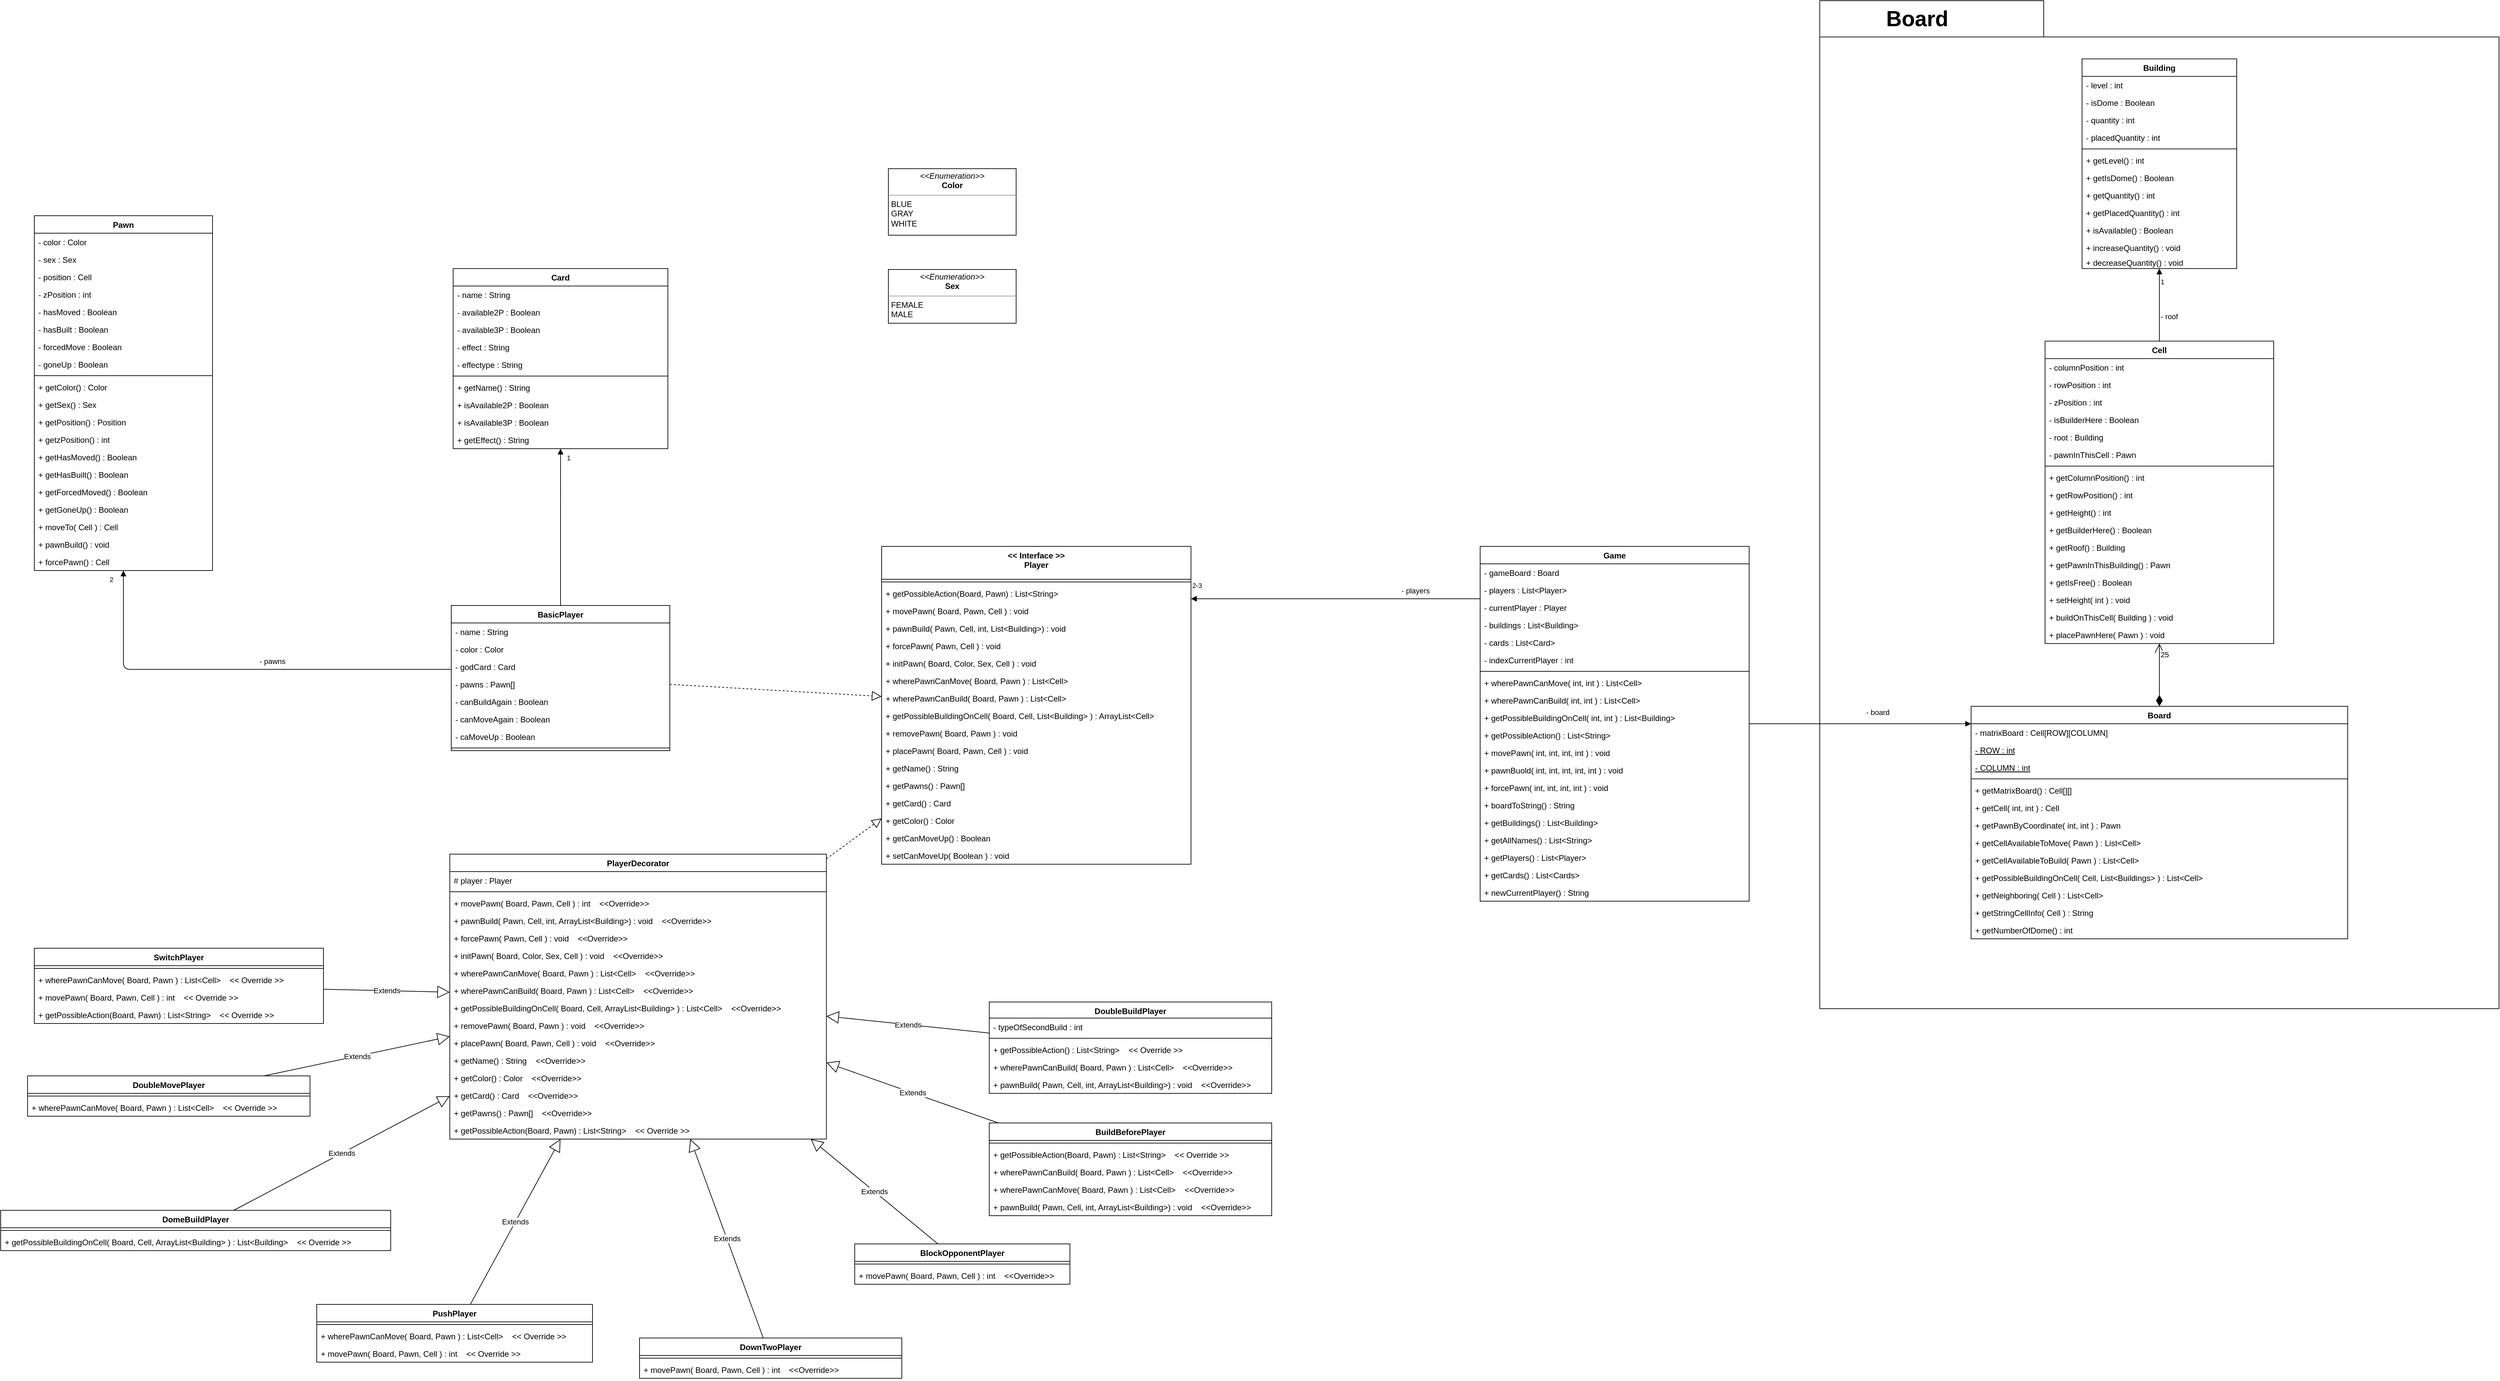 <mxfile version="12.6.5" type="device"><diagram name="Page-1" id="e7e014a7-5840-1c2e-5031-d8a46d1fe8dd"><mxGraphModel dx="3475" dy="2046" grid="1" gridSize="10" guides="1" tooltips="1" connect="1" arrows="1" fold="1" page="1" pageScale="1" pageWidth="1169" pageHeight="826" background="#ffffff" math="0" shadow="0"><root><mxCell id="0"/><mxCell id="1" parent="0"/><mxCell id="ll0EPHPju9LcO6HNhoyx-111" value="" style="shape=folder;fontStyle=1;spacingTop=10;tabWidth=333;tabHeight=54;tabPosition=left;html=1;" parent="1" vertex="1"><mxGeometry x="1995" y="-590" width="1010" height="1500" as="geometry"/></mxCell><mxCell id="eMD_eEP0unHrpUB7TrF7-41" value="Game" style="swimlane;fontStyle=1;align=center;verticalAlign=top;childLayout=stackLayout;horizontal=1;startSize=26;horizontalStack=0;resizeParent=1;resizeParentMax=0;resizeLast=0;collapsible=1;marginBottom=0;" parent="1" vertex="1"><mxGeometry x="1490" y="222" width="400" height="528" as="geometry"/></mxCell><mxCell id="eMD_eEP0unHrpUB7TrF7-42" value="- gameBoard : Board" style="text;strokeColor=none;fillColor=none;align=left;verticalAlign=top;spacingLeft=4;spacingRight=4;overflow=hidden;rotatable=0;points=[[0,0.5],[1,0.5]];portConstraint=eastwest;" parent="eMD_eEP0unHrpUB7TrF7-41" vertex="1"><mxGeometry y="26" width="400" height="26" as="geometry"/></mxCell><mxCell id="ll0EPHPju9LcO6HNhoyx-2" value="- players : List&lt;Player&gt;" style="text;strokeColor=none;fillColor=none;align=left;verticalAlign=top;spacingLeft=4;spacingRight=4;overflow=hidden;rotatable=0;points=[[0,0.5],[1,0.5]];portConstraint=eastwest;" parent="eMD_eEP0unHrpUB7TrF7-41" vertex="1"><mxGeometry y="52" width="400" height="26" as="geometry"/></mxCell><mxCell id="ll0EPHPju9LcO6HNhoyx-3" value="- currentPlayer : Player" style="text;strokeColor=none;fillColor=none;align=left;verticalAlign=top;spacingLeft=4;spacingRight=4;overflow=hidden;rotatable=0;points=[[0,0.5],[1,0.5]];portConstraint=eastwest;" parent="eMD_eEP0unHrpUB7TrF7-41" vertex="1"><mxGeometry y="78" width="400" height="26" as="geometry"/></mxCell><mxCell id="ll0EPHPju9LcO6HNhoyx-4" value="- buildings : List&lt;Building&gt;" style="text;strokeColor=none;fillColor=none;align=left;verticalAlign=top;spacingLeft=4;spacingRight=4;overflow=hidden;rotatable=0;points=[[0,0.5],[1,0.5]];portConstraint=eastwest;" parent="eMD_eEP0unHrpUB7TrF7-41" vertex="1"><mxGeometry y="104" width="400" height="26" as="geometry"/></mxCell><mxCell id="ll0EPHPju9LcO6HNhoyx-17" value="- cards : List&lt;Card&gt;" style="text;strokeColor=none;fillColor=none;align=left;verticalAlign=top;spacingLeft=4;spacingRight=4;overflow=hidden;rotatable=0;points=[[0,0.5],[1,0.5]];portConstraint=eastwest;" parent="eMD_eEP0unHrpUB7TrF7-41" vertex="1"><mxGeometry y="130" width="400" height="26" as="geometry"/></mxCell><mxCell id="ll0EPHPju9LcO6HNhoyx-18" value="- indexCurrentPlayer : int" style="text;strokeColor=none;fillColor=none;align=left;verticalAlign=top;spacingLeft=4;spacingRight=4;overflow=hidden;rotatable=0;points=[[0,0.5],[1,0.5]];portConstraint=eastwest;" parent="eMD_eEP0unHrpUB7TrF7-41" vertex="1"><mxGeometry y="156" width="400" height="26" as="geometry"/></mxCell><mxCell id="eMD_eEP0unHrpUB7TrF7-43" value="" style="line;strokeWidth=1;fillColor=none;align=left;verticalAlign=middle;spacingTop=-1;spacingLeft=3;spacingRight=3;rotatable=0;labelPosition=right;points=[];portConstraint=eastwest;" parent="eMD_eEP0unHrpUB7TrF7-41" vertex="1"><mxGeometry y="182" width="400" height="8" as="geometry"/></mxCell><mxCell id="eMD_eEP0unHrpUB7TrF7-44" value="+ wherePawnCanMove( int, int ) : List&lt;Cell&gt;" style="text;strokeColor=none;fillColor=none;align=left;verticalAlign=top;spacingLeft=4;spacingRight=4;overflow=hidden;rotatable=0;points=[[0,0.5],[1,0.5]];portConstraint=eastwest;" parent="eMD_eEP0unHrpUB7TrF7-41" vertex="1"><mxGeometry y="190" width="400" height="26" as="geometry"/></mxCell><mxCell id="ll0EPHPju9LcO6HNhoyx-5" value="+ wherePawnCanBuild( int, int ) : List&lt;Cell&gt;" style="text;strokeColor=none;fillColor=none;align=left;verticalAlign=top;spacingLeft=4;spacingRight=4;overflow=hidden;rotatable=0;points=[[0,0.5],[1,0.5]];portConstraint=eastwest;" parent="eMD_eEP0unHrpUB7TrF7-41" vertex="1"><mxGeometry y="216" width="400" height="26" as="geometry"/></mxCell><mxCell id="ll0EPHPju9LcO6HNhoyx-6" value="+ getPossibleBuildingOnCell( int, int ) : List&lt;Building&gt;" style="text;strokeColor=none;fillColor=none;align=left;verticalAlign=top;spacingLeft=4;spacingRight=4;overflow=hidden;rotatable=0;points=[[0,0.5],[1,0.5]];portConstraint=eastwest;" parent="eMD_eEP0unHrpUB7TrF7-41" vertex="1"><mxGeometry y="242" width="400" height="26" as="geometry"/></mxCell><mxCell id="ll0EPHPju9LcO6HNhoyx-7" value="+ getPossibleAction() : List&lt;String&gt;" style="text;strokeColor=none;fillColor=none;align=left;verticalAlign=top;spacingLeft=4;spacingRight=4;overflow=hidden;rotatable=0;points=[[0,0.5],[1,0.5]];portConstraint=eastwest;" parent="eMD_eEP0unHrpUB7TrF7-41" vertex="1"><mxGeometry y="268" width="400" height="26" as="geometry"/></mxCell><mxCell id="ll0EPHPju9LcO6HNhoyx-8" value="+ movePawn( int, int, int, int ) : void" style="text;strokeColor=none;fillColor=none;align=left;verticalAlign=top;spacingLeft=4;spacingRight=4;overflow=hidden;rotatable=0;points=[[0,0.5],[1,0.5]];portConstraint=eastwest;" parent="eMD_eEP0unHrpUB7TrF7-41" vertex="1"><mxGeometry y="294" width="400" height="26" as="geometry"/></mxCell><mxCell id="ll0EPHPju9LcO6HNhoyx-9" value="+ pawnBuold( int, int, int, int, int ) : void" style="text;strokeColor=none;fillColor=none;align=left;verticalAlign=top;spacingLeft=4;spacingRight=4;overflow=hidden;rotatable=0;points=[[0,0.5],[1,0.5]];portConstraint=eastwest;" parent="eMD_eEP0unHrpUB7TrF7-41" vertex="1"><mxGeometry y="320" width="400" height="26" as="geometry"/></mxCell><mxCell id="ll0EPHPju9LcO6HNhoyx-11" value="+ forcePawn( int, int, int, int ) : void" style="text;strokeColor=none;fillColor=none;align=left;verticalAlign=top;spacingLeft=4;spacingRight=4;overflow=hidden;rotatable=0;points=[[0,0.5],[1,0.5]];portConstraint=eastwest;" parent="eMD_eEP0unHrpUB7TrF7-41" vertex="1"><mxGeometry y="346" width="400" height="26" as="geometry"/></mxCell><mxCell id="ll0EPHPju9LcO6HNhoyx-12" value="+ boardToString() : String" style="text;strokeColor=none;fillColor=none;align=left;verticalAlign=top;spacingLeft=4;spacingRight=4;overflow=hidden;rotatable=0;points=[[0,0.5],[1,0.5]];portConstraint=eastwest;" parent="eMD_eEP0unHrpUB7TrF7-41" vertex="1"><mxGeometry y="372" width="400" height="26" as="geometry"/></mxCell><mxCell id="ll0EPHPju9LcO6HNhoyx-13" value="+ getBuildings() : List&lt;Building&gt;" style="text;strokeColor=none;fillColor=none;align=left;verticalAlign=top;spacingLeft=4;spacingRight=4;overflow=hidden;rotatable=0;points=[[0,0.5],[1,0.5]];portConstraint=eastwest;" parent="eMD_eEP0unHrpUB7TrF7-41" vertex="1"><mxGeometry y="398" width="400" height="26" as="geometry"/></mxCell><mxCell id="ll0EPHPju9LcO6HNhoyx-14" value="+ getAllNames() : List&lt;String&gt;" style="text;strokeColor=none;fillColor=none;align=left;verticalAlign=top;spacingLeft=4;spacingRight=4;overflow=hidden;rotatable=0;points=[[0,0.5],[1,0.5]];portConstraint=eastwest;" parent="eMD_eEP0unHrpUB7TrF7-41" vertex="1"><mxGeometry y="424" width="400" height="26" as="geometry"/></mxCell><mxCell id="ll0EPHPju9LcO6HNhoyx-15" value="+ getPlayers() : List&lt;Player&gt;" style="text;strokeColor=none;fillColor=none;align=left;verticalAlign=top;spacingLeft=4;spacingRight=4;overflow=hidden;rotatable=0;points=[[0,0.5],[1,0.5]];portConstraint=eastwest;" parent="eMD_eEP0unHrpUB7TrF7-41" vertex="1"><mxGeometry y="450" width="400" height="26" as="geometry"/></mxCell><mxCell id="ll0EPHPju9LcO6HNhoyx-16" value="+ getCards() : List&lt;Cards&gt;" style="text;strokeColor=none;fillColor=none;align=left;verticalAlign=top;spacingLeft=4;spacingRight=4;overflow=hidden;rotatable=0;points=[[0,0.5],[1,0.5]];portConstraint=eastwest;" parent="eMD_eEP0unHrpUB7TrF7-41" vertex="1"><mxGeometry y="476" width="400" height="26" as="geometry"/></mxCell><mxCell id="ll0EPHPju9LcO6HNhoyx-20" value="+ newCurrentPlayer() : String" style="text;strokeColor=none;fillColor=none;align=left;verticalAlign=top;spacingLeft=4;spacingRight=4;overflow=hidden;rotatable=0;points=[[0,0.5],[1,0.5]];portConstraint=eastwest;" parent="eMD_eEP0unHrpUB7TrF7-41" vertex="1"><mxGeometry y="502" width="400" height="26" as="geometry"/></mxCell><mxCell id="eMD_eEP0unHrpUB7TrF7-45" value="BasicPlayer" style="swimlane;fontStyle=1;align=center;verticalAlign=top;childLayout=stackLayout;horizontal=1;startSize=26;horizontalStack=0;resizeParent=1;resizeParentMax=0;resizeLast=0;collapsible=1;marginBottom=0;" parent="1" vertex="1"><mxGeometry x="-40" y="310" width="325" height="216" as="geometry"/></mxCell><mxCell id="eMD_eEP0unHrpUB7TrF7-69" value="- name : String" style="text;strokeColor=none;fillColor=none;align=left;verticalAlign=top;spacingLeft=4;spacingRight=4;overflow=hidden;rotatable=0;points=[[0,0.5],[1,0.5]];portConstraint=eastwest;" parent="eMD_eEP0unHrpUB7TrF7-45" vertex="1"><mxGeometry y="26" width="325" height="26" as="geometry"/></mxCell><mxCell id="eMD_eEP0unHrpUB7TrF7-80" value="- color : Color" style="text;strokeColor=none;fillColor=none;align=left;verticalAlign=top;spacingLeft=4;spacingRight=4;overflow=hidden;rotatable=0;points=[[0,0.5],[1,0.5]];portConstraint=eastwest;" parent="eMD_eEP0unHrpUB7TrF7-45" vertex="1"><mxGeometry y="52" width="325" height="26" as="geometry"/></mxCell><mxCell id="eMD_eEP0unHrpUB7TrF7-155" value="- godCard : Card" style="text;strokeColor=none;fillColor=none;align=left;verticalAlign=top;spacingLeft=4;spacingRight=4;overflow=hidden;rotatable=0;points=[[0,0.5],[1,0.5]];portConstraint=eastwest;" parent="eMD_eEP0unHrpUB7TrF7-45" vertex="1"><mxGeometry y="78" width="325" height="26" as="geometry"/></mxCell><mxCell id="eMD_eEP0unHrpUB7TrF7-46" value="- pawns : Pawn[]" style="text;strokeColor=none;fillColor=none;align=left;verticalAlign=top;spacingLeft=4;spacingRight=4;overflow=hidden;rotatable=0;points=[[0,0.5],[1,0.5]];portConstraint=eastwest;" parent="eMD_eEP0unHrpUB7TrF7-45" vertex="1"><mxGeometry y="104" width="325" height="26" as="geometry"/></mxCell><mxCell id="ll0EPHPju9LcO6HNhoyx-21" value="- canBuildAgain : Boolean" style="text;strokeColor=none;fillColor=none;align=left;verticalAlign=top;spacingLeft=4;spacingRight=4;overflow=hidden;rotatable=0;points=[[0,0.5],[1,0.5]];portConstraint=eastwest;" parent="eMD_eEP0unHrpUB7TrF7-45" vertex="1"><mxGeometry y="130" width="325" height="26" as="geometry"/></mxCell><mxCell id="we-8Y1GdzVEUFzmUYJtp-4" value="- canMoveAgain : Boolean" style="text;strokeColor=none;fillColor=none;align=left;verticalAlign=top;spacingLeft=4;spacingRight=4;overflow=hidden;rotatable=0;points=[[0,0.5],[1,0.5]];portConstraint=eastwest;" vertex="1" parent="eMD_eEP0unHrpUB7TrF7-45"><mxGeometry y="156" width="325" height="26" as="geometry"/></mxCell><mxCell id="we-8Y1GdzVEUFzmUYJtp-5" value="- caMoveUp : Boolean" style="text;strokeColor=none;fillColor=none;align=left;verticalAlign=top;spacingLeft=4;spacingRight=4;overflow=hidden;rotatable=0;points=[[0,0.5],[1,0.5]];portConstraint=eastwest;" vertex="1" parent="eMD_eEP0unHrpUB7TrF7-45"><mxGeometry y="182" width="325" height="26" as="geometry"/></mxCell><mxCell id="eMD_eEP0unHrpUB7TrF7-47" value="" style="line;strokeWidth=1;fillColor=none;align=left;verticalAlign=middle;spacingTop=-1;spacingLeft=3;spacingRight=3;rotatable=0;labelPosition=right;points=[];portConstraint=eastwest;" parent="eMD_eEP0unHrpUB7TrF7-45" vertex="1"><mxGeometry y="208" width="325" height="8" as="geometry"/></mxCell><mxCell id="eMD_eEP0unHrpUB7TrF7-49" value="Board" style="swimlane;fontStyle=1;align=center;verticalAlign=top;childLayout=stackLayout;horizontal=1;startSize=26;horizontalStack=0;resizeParent=1;resizeParentMax=0;resizeLast=0;collapsible=1;marginBottom=0;" parent="1" vertex="1"><mxGeometry x="2220" y="460" width="560" height="346" as="geometry"/></mxCell><mxCell id="eMD_eEP0unHrpUB7TrF7-136" value="- matrixBoard : Cell[ROW][COLUMN]" style="text;strokeColor=none;fillColor=none;align=left;verticalAlign=top;spacingLeft=4;spacingRight=4;overflow=hidden;rotatable=0;points=[[0,0.5],[1,0.5]];portConstraint=eastwest;" parent="eMD_eEP0unHrpUB7TrF7-49" vertex="1"><mxGeometry y="26" width="560" height="26" as="geometry"/></mxCell><mxCell id="eMD_eEP0unHrpUB7TrF7-135" value="- ROW : int" style="text;strokeColor=none;fillColor=none;align=left;verticalAlign=top;spacingLeft=4;spacingRight=4;overflow=hidden;rotatable=0;points=[[0,0.5],[1,0.5]];portConstraint=eastwest;fontStyle=4" parent="eMD_eEP0unHrpUB7TrF7-49" vertex="1"><mxGeometry y="52" width="560" height="26" as="geometry"/></mxCell><mxCell id="eMD_eEP0unHrpUB7TrF7-50" value="- COLUMN : int" style="text;strokeColor=none;fillColor=none;align=left;verticalAlign=top;spacingLeft=4;spacingRight=4;overflow=hidden;rotatable=0;points=[[0,0.5],[1,0.5]];portConstraint=eastwest;fontStyle=4" parent="eMD_eEP0unHrpUB7TrF7-49" vertex="1"><mxGeometry y="78" width="560" height="26" as="geometry"/></mxCell><mxCell id="eMD_eEP0unHrpUB7TrF7-51" value="" style="line;strokeWidth=1;fillColor=none;align=left;verticalAlign=middle;spacingTop=-1;spacingLeft=3;spacingRight=3;rotatable=0;labelPosition=right;points=[];portConstraint=eastwest;" parent="eMD_eEP0unHrpUB7TrF7-49" vertex="1"><mxGeometry y="104" width="560" height="8" as="geometry"/></mxCell><mxCell id="eMD_eEP0unHrpUB7TrF7-52" value="+ getMatrixBoard() : Cell[][]" style="text;strokeColor=none;fillColor=none;align=left;verticalAlign=top;spacingLeft=4;spacingRight=4;overflow=hidden;rotatable=0;points=[[0,0.5],[1,0.5]];portConstraint=eastwest;" parent="eMD_eEP0unHrpUB7TrF7-49" vertex="1"><mxGeometry y="112" width="560" height="26" as="geometry"/></mxCell><mxCell id="eMD_eEP0unHrpUB7TrF7-137" value="+ getCell( int, int ) : Cell" style="text;strokeColor=none;fillColor=none;align=left;verticalAlign=top;spacingLeft=4;spacingRight=4;overflow=hidden;rotatable=0;points=[[0,0.5],[1,0.5]];portConstraint=eastwest;" parent="eMD_eEP0unHrpUB7TrF7-49" vertex="1"><mxGeometry y="138" width="560" height="26" as="geometry"/></mxCell><mxCell id="eMD_eEP0unHrpUB7TrF7-138" value="+ getPawnByCoordinate( int, int ) : Pawn " style="text;strokeColor=none;fillColor=none;align=left;verticalAlign=top;spacingLeft=4;spacingRight=4;overflow=hidden;rotatable=0;points=[[0,0.5],[1,0.5]];portConstraint=eastwest;" parent="eMD_eEP0unHrpUB7TrF7-49" vertex="1"><mxGeometry y="164" width="560" height="26" as="geometry"/></mxCell><mxCell id="eMD_eEP0unHrpUB7TrF7-139" value="+ getCellAvailableToMove( Pawn ) : List&lt;Cell&gt; " style="text;strokeColor=none;fillColor=none;align=left;verticalAlign=top;spacingLeft=4;spacingRight=4;overflow=hidden;rotatable=0;points=[[0,0.5],[1,0.5]];portConstraint=eastwest;" parent="eMD_eEP0unHrpUB7TrF7-49" vertex="1"><mxGeometry y="190" width="560" height="26" as="geometry"/></mxCell><mxCell id="eMD_eEP0unHrpUB7TrF7-140" value="+ getCellAvailableToBuild( Pawn ) : List&lt;Cell&gt; " style="text;strokeColor=none;fillColor=none;align=left;verticalAlign=top;spacingLeft=4;spacingRight=4;overflow=hidden;rotatable=0;points=[[0,0.5],[1,0.5]];portConstraint=eastwest;" parent="eMD_eEP0unHrpUB7TrF7-49" vertex="1"><mxGeometry y="216" width="560" height="26" as="geometry"/></mxCell><mxCell id="eMD_eEP0unHrpUB7TrF7-141" value="+ getPossibleBuildingOnCell( Cell, List&lt;Buildings&gt; ) : List&lt;Cell&gt; " style="text;strokeColor=none;fillColor=none;align=left;verticalAlign=top;spacingLeft=4;spacingRight=4;overflow=hidden;rotatable=0;points=[[0,0.5],[1,0.5]];portConstraint=eastwest;" parent="eMD_eEP0unHrpUB7TrF7-49" vertex="1"><mxGeometry y="242" width="560" height="26" as="geometry"/></mxCell><mxCell id="eMD_eEP0unHrpUB7TrF7-142" value="+ getNeighboring( Cell ) : List&lt;Cell&gt;" style="text;strokeColor=none;fillColor=none;align=left;verticalAlign=top;spacingLeft=4;spacingRight=4;overflow=hidden;rotatable=0;points=[[0,0.5],[1,0.5]];portConstraint=eastwest;" parent="eMD_eEP0unHrpUB7TrF7-49" vertex="1"><mxGeometry y="268" width="560" height="26" as="geometry"/></mxCell><mxCell id="eMD_eEP0unHrpUB7TrF7-143" value="+ getStringCellInfo( Cell ) : String" style="text;strokeColor=none;fillColor=none;align=left;verticalAlign=top;spacingLeft=4;spacingRight=4;overflow=hidden;rotatable=0;points=[[0,0.5],[1,0.5]];portConstraint=eastwest;" parent="eMD_eEP0unHrpUB7TrF7-49" vertex="1"><mxGeometry y="294" width="560" height="26" as="geometry"/></mxCell><mxCell id="eMD_eEP0unHrpUB7TrF7-144" value="+ getNumberOfDome() : int" style="text;strokeColor=none;fillColor=none;align=left;verticalAlign=top;spacingLeft=4;spacingRight=4;overflow=hidden;rotatable=0;points=[[0,0.5],[1,0.5]];portConstraint=eastwest;" parent="eMD_eEP0unHrpUB7TrF7-49" vertex="1"><mxGeometry y="320" width="560" height="26" as="geometry"/></mxCell><mxCell id="eMD_eEP0unHrpUB7TrF7-53" value="Cell" style="swimlane;fontStyle=1;align=center;verticalAlign=top;childLayout=stackLayout;horizontal=1;startSize=26;horizontalStack=0;resizeParent=1;resizeParentMax=0;resizeLast=0;collapsible=1;marginBottom=0;" parent="1" vertex="1"><mxGeometry x="2330" y="-83.43" width="340" height="450" as="geometry"/></mxCell><mxCell id="eMD_eEP0unHrpUB7TrF7-113" value="- columnPosition : int" style="text;strokeColor=none;fillColor=none;align=left;verticalAlign=top;spacingLeft=4;spacingRight=4;overflow=hidden;rotatable=0;points=[[0,0.5],[1,0.5]];portConstraint=eastwest;" parent="eMD_eEP0unHrpUB7TrF7-53" vertex="1"><mxGeometry y="26" width="340" height="26" as="geometry"/></mxCell><mxCell id="eMD_eEP0unHrpUB7TrF7-114" value="- rowPosition : int" style="text;strokeColor=none;fillColor=none;align=left;verticalAlign=top;spacingLeft=4;spacingRight=4;overflow=hidden;rotatable=0;points=[[0,0.5],[1,0.5]];portConstraint=eastwest;" parent="eMD_eEP0unHrpUB7TrF7-53" vertex="1"><mxGeometry y="52" width="340" height="26" as="geometry"/></mxCell><mxCell id="eMD_eEP0unHrpUB7TrF7-115" value="- zPosition : int" style="text;strokeColor=none;fillColor=none;align=left;verticalAlign=top;spacingLeft=4;spacingRight=4;overflow=hidden;rotatable=0;points=[[0,0.5],[1,0.5]];portConstraint=eastwest;" parent="eMD_eEP0unHrpUB7TrF7-53" vertex="1"><mxGeometry y="78" width="340" height="26" as="geometry"/></mxCell><mxCell id="eMD_eEP0unHrpUB7TrF7-116" value="- isBuilderHere : Boolean" style="text;strokeColor=none;fillColor=none;align=left;verticalAlign=top;spacingLeft=4;spacingRight=4;overflow=hidden;rotatable=0;points=[[0,0.5],[1,0.5]];portConstraint=eastwest;" parent="eMD_eEP0unHrpUB7TrF7-53" vertex="1"><mxGeometry y="104" width="340" height="26" as="geometry"/></mxCell><mxCell id="eMD_eEP0unHrpUB7TrF7-117" value="- root : Building" style="text;strokeColor=none;fillColor=none;align=left;verticalAlign=top;spacingLeft=4;spacingRight=4;overflow=hidden;rotatable=0;points=[[0,0.5],[1,0.5]];portConstraint=eastwest;" parent="eMD_eEP0unHrpUB7TrF7-53" vertex="1"><mxGeometry y="130" width="340" height="26" as="geometry"/></mxCell><mxCell id="eMD_eEP0unHrpUB7TrF7-54" value="- pawnInThisCell : Pawn" style="text;strokeColor=none;fillColor=none;align=left;verticalAlign=top;spacingLeft=4;spacingRight=4;overflow=hidden;rotatable=0;points=[[0,0.5],[1,0.5]];portConstraint=eastwest;" parent="eMD_eEP0unHrpUB7TrF7-53" vertex="1"><mxGeometry y="156" width="340" height="26" as="geometry"/></mxCell><mxCell id="eMD_eEP0unHrpUB7TrF7-55" value="" style="line;strokeWidth=1;fillColor=none;align=left;verticalAlign=middle;spacingTop=-1;spacingLeft=3;spacingRight=3;rotatable=0;labelPosition=right;points=[];portConstraint=eastwest;" parent="eMD_eEP0unHrpUB7TrF7-53" vertex="1"><mxGeometry y="182" width="340" height="8" as="geometry"/></mxCell><mxCell id="eMD_eEP0unHrpUB7TrF7-56" value="+ getColumnPosition() : int" style="text;strokeColor=none;fillColor=none;align=left;verticalAlign=top;spacingLeft=4;spacingRight=4;overflow=hidden;rotatable=0;points=[[0,0.5],[1,0.5]];portConstraint=eastwest;" parent="eMD_eEP0unHrpUB7TrF7-53" vertex="1"><mxGeometry y="190" width="340" height="26" as="geometry"/></mxCell><mxCell id="eMD_eEP0unHrpUB7TrF7-124" value="+ getRowPosition() : int" style="text;strokeColor=none;fillColor=none;align=left;verticalAlign=top;spacingLeft=4;spacingRight=4;overflow=hidden;rotatable=0;points=[[0,0.5],[1,0.5]];portConstraint=eastwest;" parent="eMD_eEP0unHrpUB7TrF7-53" vertex="1"><mxGeometry y="216" width="340" height="26" as="geometry"/></mxCell><mxCell id="eMD_eEP0unHrpUB7TrF7-125" value="+ getHeight() : int" style="text;strokeColor=none;fillColor=none;align=left;verticalAlign=top;spacingLeft=4;spacingRight=4;overflow=hidden;rotatable=0;points=[[0,0.5],[1,0.5]];portConstraint=eastwest;" parent="eMD_eEP0unHrpUB7TrF7-53" vertex="1"><mxGeometry y="242" width="340" height="26" as="geometry"/></mxCell><mxCell id="eMD_eEP0unHrpUB7TrF7-126" value="+ getBuilderHere() : Boolean" style="text;strokeColor=none;fillColor=none;align=left;verticalAlign=top;spacingLeft=4;spacingRight=4;overflow=hidden;rotatable=0;points=[[0,0.5],[1,0.5]];portConstraint=eastwest;" parent="eMD_eEP0unHrpUB7TrF7-53" vertex="1"><mxGeometry y="268" width="340" height="26" as="geometry"/></mxCell><mxCell id="eMD_eEP0unHrpUB7TrF7-127" value="+ getRoof() : Building" style="text;strokeColor=none;fillColor=none;align=left;verticalAlign=top;spacingLeft=4;spacingRight=4;overflow=hidden;rotatable=0;points=[[0,0.5],[1,0.5]];portConstraint=eastwest;" parent="eMD_eEP0unHrpUB7TrF7-53" vertex="1"><mxGeometry y="294" width="340" height="26" as="geometry"/></mxCell><mxCell id="eMD_eEP0unHrpUB7TrF7-128" value="+ getPawnInThisBuilding() : Pawn" style="text;strokeColor=none;fillColor=none;align=left;verticalAlign=top;spacingLeft=4;spacingRight=4;overflow=hidden;rotatable=0;points=[[0,0.5],[1,0.5]];portConstraint=eastwest;" parent="eMD_eEP0unHrpUB7TrF7-53" vertex="1"><mxGeometry y="320" width="340" height="26" as="geometry"/></mxCell><mxCell id="eMD_eEP0unHrpUB7TrF7-129" value="+ getIsFree() : Boolean" style="text;strokeColor=none;fillColor=none;align=left;verticalAlign=top;spacingLeft=4;spacingRight=4;overflow=hidden;rotatable=0;points=[[0,0.5],[1,0.5]];portConstraint=eastwest;" parent="eMD_eEP0unHrpUB7TrF7-53" vertex="1"><mxGeometry y="346" width="340" height="26" as="geometry"/></mxCell><mxCell id="eMD_eEP0unHrpUB7TrF7-130" value="+ setHeight( int ) : void" style="text;strokeColor=none;fillColor=none;align=left;verticalAlign=top;spacingLeft=4;spacingRight=4;overflow=hidden;rotatable=0;points=[[0,0.5],[1,0.5]];portConstraint=eastwest;" parent="eMD_eEP0unHrpUB7TrF7-53" vertex="1"><mxGeometry y="372" width="340" height="26" as="geometry"/></mxCell><mxCell id="eMD_eEP0unHrpUB7TrF7-131" value="+ buildOnThisCell( Building ) : void " style="text;strokeColor=none;fillColor=none;align=left;verticalAlign=top;spacingLeft=4;spacingRight=4;overflow=hidden;rotatable=0;points=[[0,0.5],[1,0.5]];portConstraint=eastwest;" parent="eMD_eEP0unHrpUB7TrF7-53" vertex="1"><mxGeometry y="398" width="340" height="26" as="geometry"/></mxCell><mxCell id="eMD_eEP0unHrpUB7TrF7-132" value="+ placePawnHere( Pawn ) : void" style="text;strokeColor=none;fillColor=none;align=left;verticalAlign=top;spacingLeft=4;spacingRight=4;overflow=hidden;rotatable=0;points=[[0,0.5],[1,0.5]];portConstraint=eastwest;" parent="eMD_eEP0unHrpUB7TrF7-53" vertex="1"><mxGeometry y="424" width="340" height="26" as="geometry"/></mxCell><mxCell id="eMD_eEP0unHrpUB7TrF7-57" value="Building" style="swimlane;fontStyle=1;align=center;verticalAlign=top;childLayout=stackLayout;horizontal=1;startSize=26;horizontalStack=0;resizeParent=1;resizeParentMax=0;resizeLast=0;collapsible=1;marginBottom=0;" parent="1" vertex="1"><mxGeometry x="2385" y="-503.43" width="230" height="312" as="geometry"/></mxCell><mxCell id="eMD_eEP0unHrpUB7TrF7-110" value="- level : int" style="text;strokeColor=none;fillColor=none;align=left;verticalAlign=top;spacingLeft=4;spacingRight=4;overflow=hidden;rotatable=0;points=[[0,0.5],[1,0.5]];portConstraint=eastwest;" parent="eMD_eEP0unHrpUB7TrF7-57" vertex="1"><mxGeometry y="26" width="230" height="26" as="geometry"/></mxCell><mxCell id="eMD_eEP0unHrpUB7TrF7-112" value="- isDome : Boolean" style="text;strokeColor=none;fillColor=none;align=left;verticalAlign=top;spacingLeft=4;spacingRight=4;overflow=hidden;rotatable=0;points=[[0,0.5],[1,0.5]];portConstraint=eastwest;" parent="eMD_eEP0unHrpUB7TrF7-57" vertex="1"><mxGeometry y="52" width="230" height="26" as="geometry"/></mxCell><mxCell id="eMD_eEP0unHrpUB7TrF7-111" value="- quantity : int" style="text;strokeColor=none;fillColor=none;align=left;verticalAlign=top;spacingLeft=4;spacingRight=4;overflow=hidden;rotatable=0;points=[[0,0.5],[1,0.5]];portConstraint=eastwest;" parent="eMD_eEP0unHrpUB7TrF7-57" vertex="1"><mxGeometry y="78" width="230" height="26" as="geometry"/></mxCell><mxCell id="eMD_eEP0unHrpUB7TrF7-58" value="- placedQuantity : int" style="text;strokeColor=none;fillColor=none;align=left;verticalAlign=top;spacingLeft=4;spacingRight=4;overflow=hidden;rotatable=0;points=[[0,0.5],[1,0.5]];portConstraint=eastwest;" parent="eMD_eEP0unHrpUB7TrF7-57" vertex="1"><mxGeometry y="104" width="230" height="26" as="geometry"/></mxCell><mxCell id="eMD_eEP0unHrpUB7TrF7-59" value="" style="line;strokeWidth=1;fillColor=none;align=left;verticalAlign=middle;spacingTop=-1;spacingLeft=3;spacingRight=3;rotatable=0;labelPosition=right;points=[];portConstraint=eastwest;" parent="eMD_eEP0unHrpUB7TrF7-57" vertex="1"><mxGeometry y="130" width="230" height="8" as="geometry"/></mxCell><mxCell id="eMD_eEP0unHrpUB7TrF7-60" value="+ getLevel() : int" style="text;strokeColor=none;fillColor=none;align=left;verticalAlign=top;spacingLeft=4;spacingRight=4;overflow=hidden;rotatable=0;points=[[0,0.5],[1,0.5]];portConstraint=eastwest;" parent="eMD_eEP0unHrpUB7TrF7-57" vertex="1"><mxGeometry y="138" width="230" height="26" as="geometry"/></mxCell><mxCell id="eMD_eEP0unHrpUB7TrF7-118" value="+ getIsDome() : Boolean" style="text;strokeColor=none;fillColor=none;align=left;verticalAlign=top;spacingLeft=4;spacingRight=4;overflow=hidden;rotatable=0;points=[[0,0.5],[1,0.5]];portConstraint=eastwest;" parent="eMD_eEP0unHrpUB7TrF7-57" vertex="1"><mxGeometry y="164" width="230" height="26" as="geometry"/></mxCell><mxCell id="eMD_eEP0unHrpUB7TrF7-119" value="+ getQuantity() : int" style="text;strokeColor=none;fillColor=none;align=left;verticalAlign=top;spacingLeft=4;spacingRight=4;overflow=hidden;rotatable=0;points=[[0,0.5],[1,0.5]];portConstraint=eastwest;" parent="eMD_eEP0unHrpUB7TrF7-57" vertex="1"><mxGeometry y="190" width="230" height="26" as="geometry"/></mxCell><mxCell id="eMD_eEP0unHrpUB7TrF7-120" value="+ getPlacedQuantity() : int" style="text;strokeColor=none;fillColor=none;align=left;verticalAlign=top;spacingLeft=4;spacingRight=4;overflow=hidden;rotatable=0;points=[[0,0.5],[1,0.5]];portConstraint=eastwest;" parent="eMD_eEP0unHrpUB7TrF7-57" vertex="1"><mxGeometry y="216" width="230" height="26" as="geometry"/></mxCell><mxCell id="eMD_eEP0unHrpUB7TrF7-121" value="+ isAvailable() : Boolean" style="text;strokeColor=none;fillColor=none;align=left;verticalAlign=top;spacingLeft=4;spacingRight=4;overflow=hidden;rotatable=0;points=[[0,0.5],[1,0.5]];portConstraint=eastwest;" parent="eMD_eEP0unHrpUB7TrF7-57" vertex="1"><mxGeometry y="242" width="230" height="26" as="geometry"/></mxCell><mxCell id="eMD_eEP0unHrpUB7TrF7-122" value="+ increaseQuantity() : void" style="text;strokeColor=none;fillColor=none;align=left;verticalAlign=top;spacingLeft=4;spacingRight=4;overflow=hidden;rotatable=0;points=[[0,0.5],[1,0.5]];portConstraint=eastwest;" parent="eMD_eEP0unHrpUB7TrF7-57" vertex="1"><mxGeometry y="268" width="230" height="22" as="geometry"/></mxCell><mxCell id="eMD_eEP0unHrpUB7TrF7-123" value="+ decreaseQuantity() : void" style="text;strokeColor=none;fillColor=none;align=left;verticalAlign=top;spacingLeft=4;spacingRight=4;overflow=hidden;rotatable=0;points=[[0,0.5],[1,0.5]];portConstraint=eastwest;" parent="eMD_eEP0unHrpUB7TrF7-57" vertex="1"><mxGeometry y="290" width="230" height="22" as="geometry"/></mxCell><mxCell id="eMD_eEP0unHrpUB7TrF7-76" value="Pawn" style="swimlane;fontStyle=1;align=center;verticalAlign=top;childLayout=stackLayout;horizontal=1;startSize=26;horizontalStack=0;resizeParent=1;resizeParentMax=0;resizeLast=0;collapsible=1;marginBottom=0;" parent="1" vertex="1"><mxGeometry x="-660" y="-270" width="265" height="528" as="geometry"/></mxCell><mxCell id="eMD_eEP0unHrpUB7TrF7-77" value="- color : Color" style="text;strokeColor=none;fillColor=none;align=left;verticalAlign=top;spacingLeft=4;spacingRight=4;overflow=hidden;rotatable=0;points=[[0,0.5],[1,0.5]];portConstraint=eastwest;" parent="eMD_eEP0unHrpUB7TrF7-76" vertex="1"><mxGeometry y="26" width="265" height="26" as="geometry"/></mxCell><mxCell id="eMD_eEP0unHrpUB7TrF7-81" value="- sex : Sex" style="text;strokeColor=none;fillColor=none;align=left;verticalAlign=top;spacingLeft=4;spacingRight=4;overflow=hidden;rotatable=0;points=[[0,0.5],[1,0.5]];portConstraint=eastwest;" parent="eMD_eEP0unHrpUB7TrF7-76" vertex="1"><mxGeometry y="52" width="265" height="26" as="geometry"/></mxCell><mxCell id="eMD_eEP0unHrpUB7TrF7-82" value="- position : Cell" style="text;strokeColor=none;fillColor=none;align=left;verticalAlign=top;spacingLeft=4;spacingRight=4;overflow=hidden;rotatable=0;points=[[0,0.5],[1,0.5]];portConstraint=eastwest;" parent="eMD_eEP0unHrpUB7TrF7-76" vertex="1"><mxGeometry y="78" width="265" height="26" as="geometry"/></mxCell><mxCell id="eMD_eEP0unHrpUB7TrF7-83" value="- zPosition : int" style="text;strokeColor=none;fillColor=none;align=left;verticalAlign=top;spacingLeft=4;spacingRight=4;overflow=hidden;rotatable=0;points=[[0,0.5],[1,0.5]];portConstraint=eastwest;" parent="eMD_eEP0unHrpUB7TrF7-76" vertex="1"><mxGeometry y="104" width="265" height="26" as="geometry"/></mxCell><mxCell id="eMD_eEP0unHrpUB7TrF7-84" value="- hasMoved : Boolean" style="text;strokeColor=none;fillColor=none;align=left;verticalAlign=top;spacingLeft=4;spacingRight=4;overflow=hidden;rotatable=0;points=[[0,0.5],[1,0.5]];portConstraint=eastwest;" parent="eMD_eEP0unHrpUB7TrF7-76" vertex="1"><mxGeometry y="130" width="265" height="26" as="geometry"/></mxCell><mxCell id="eMD_eEP0unHrpUB7TrF7-85" value="- hasBuilt : Boolean" style="text;strokeColor=none;fillColor=none;align=left;verticalAlign=top;spacingLeft=4;spacingRight=4;overflow=hidden;rotatable=0;points=[[0,0.5],[1,0.5]];portConstraint=eastwest;" parent="eMD_eEP0unHrpUB7TrF7-76" vertex="1"><mxGeometry y="156" width="265" height="26" as="geometry"/></mxCell><mxCell id="eMD_eEP0unHrpUB7TrF7-86" value="- forcedMove : Boolean" style="text;strokeColor=none;fillColor=none;align=left;verticalAlign=top;spacingLeft=4;spacingRight=4;overflow=hidden;rotatable=0;points=[[0,0.5],[1,0.5]];portConstraint=eastwest;" parent="eMD_eEP0unHrpUB7TrF7-76" vertex="1"><mxGeometry y="182" width="265" height="26" as="geometry"/></mxCell><mxCell id="eMD_eEP0unHrpUB7TrF7-87" value="- goneUp : Boolean" style="text;strokeColor=none;fillColor=none;align=left;verticalAlign=top;spacingLeft=4;spacingRight=4;overflow=hidden;rotatable=0;points=[[0,0.5],[1,0.5]];portConstraint=eastwest;" parent="eMD_eEP0unHrpUB7TrF7-76" vertex="1"><mxGeometry y="208" width="265" height="26" as="geometry"/></mxCell><mxCell id="eMD_eEP0unHrpUB7TrF7-78" value="" style="line;strokeWidth=1;fillColor=none;align=left;verticalAlign=middle;spacingTop=-1;spacingLeft=3;spacingRight=3;rotatable=0;labelPosition=right;points=[];portConstraint=eastwest;" parent="eMD_eEP0unHrpUB7TrF7-76" vertex="1"><mxGeometry y="234" width="265" height="8" as="geometry"/></mxCell><mxCell id="eMD_eEP0unHrpUB7TrF7-79" value="+ getColor() : Color" style="text;strokeColor=none;fillColor=none;align=left;verticalAlign=top;spacingLeft=4;spacingRight=4;overflow=hidden;rotatable=0;points=[[0,0.5],[1,0.5]];portConstraint=eastwest;" parent="eMD_eEP0unHrpUB7TrF7-76" vertex="1"><mxGeometry y="242" width="265" height="26" as="geometry"/></mxCell><mxCell id="eMD_eEP0unHrpUB7TrF7-146" value="+ getSex() : Sex" style="text;strokeColor=none;fillColor=none;align=left;verticalAlign=top;spacingLeft=4;spacingRight=4;overflow=hidden;rotatable=0;points=[[0,0.5],[1,0.5]];portConstraint=eastwest;" parent="eMD_eEP0unHrpUB7TrF7-76" vertex="1"><mxGeometry y="268" width="265" height="26" as="geometry"/></mxCell><mxCell id="eMD_eEP0unHrpUB7TrF7-147" value="+ getPosition() : Position" style="text;strokeColor=none;fillColor=none;align=left;verticalAlign=top;spacingLeft=4;spacingRight=4;overflow=hidden;rotatable=0;points=[[0,0.5],[1,0.5]];portConstraint=eastwest;" parent="eMD_eEP0unHrpUB7TrF7-76" vertex="1"><mxGeometry y="294" width="265" height="26" as="geometry"/></mxCell><mxCell id="eMD_eEP0unHrpUB7TrF7-148" value="+ getzPosition() : int" style="text;strokeColor=none;fillColor=none;align=left;verticalAlign=top;spacingLeft=4;spacingRight=4;overflow=hidden;rotatable=0;points=[[0,0.5],[1,0.5]];portConstraint=eastwest;" parent="eMD_eEP0unHrpUB7TrF7-76" vertex="1"><mxGeometry y="320" width="265" height="26" as="geometry"/></mxCell><mxCell id="eMD_eEP0unHrpUB7TrF7-149" value="+ getHasMoved() : Boolean" style="text;strokeColor=none;fillColor=none;align=left;verticalAlign=top;spacingLeft=4;spacingRight=4;overflow=hidden;rotatable=0;points=[[0,0.5],[1,0.5]];portConstraint=eastwest;" parent="eMD_eEP0unHrpUB7TrF7-76" vertex="1"><mxGeometry y="346" width="265" height="26" as="geometry"/></mxCell><mxCell id="eMD_eEP0unHrpUB7TrF7-150" value="+ getHasBuilt() : Boolean" style="text;strokeColor=none;fillColor=none;align=left;verticalAlign=top;spacingLeft=4;spacingRight=4;overflow=hidden;rotatable=0;points=[[0,0.5],[1,0.5]];portConstraint=eastwest;" parent="eMD_eEP0unHrpUB7TrF7-76" vertex="1"><mxGeometry y="372" width="265" height="26" as="geometry"/></mxCell><mxCell id="eMD_eEP0unHrpUB7TrF7-151" value="+ getForcedMoved() : Boolean" style="text;strokeColor=none;fillColor=none;align=left;verticalAlign=top;spacingLeft=4;spacingRight=4;overflow=hidden;rotatable=0;points=[[0,0.5],[1,0.5]];portConstraint=eastwest;" parent="eMD_eEP0unHrpUB7TrF7-76" vertex="1"><mxGeometry y="398" width="265" height="26" as="geometry"/></mxCell><mxCell id="eMD_eEP0unHrpUB7TrF7-152" value="+ getGoneUp() : Boolean" style="text;strokeColor=none;fillColor=none;align=left;verticalAlign=top;spacingLeft=4;spacingRight=4;overflow=hidden;rotatable=0;points=[[0,0.5],[1,0.5]];portConstraint=eastwest;" parent="eMD_eEP0unHrpUB7TrF7-76" vertex="1"><mxGeometry y="424" width="265" height="26" as="geometry"/></mxCell><mxCell id="eMD_eEP0unHrpUB7TrF7-153" value="+ moveTo( Cell ) : Cell" style="text;strokeColor=none;fillColor=none;align=left;verticalAlign=top;spacingLeft=4;spacingRight=4;overflow=hidden;rotatable=0;points=[[0,0.5],[1,0.5]];portConstraint=eastwest;" parent="eMD_eEP0unHrpUB7TrF7-76" vertex="1"><mxGeometry y="450" width="265" height="26" as="geometry"/></mxCell><mxCell id="eMD_eEP0unHrpUB7TrF7-154" value="+ pawnBuild() : void" style="text;strokeColor=none;fillColor=none;align=left;verticalAlign=top;spacingLeft=4;spacingRight=4;overflow=hidden;rotatable=0;points=[[0,0.5],[1,0.5]];portConstraint=eastwest;" parent="eMD_eEP0unHrpUB7TrF7-76" vertex="1"><mxGeometry y="476" width="265" height="26" as="geometry"/></mxCell><mxCell id="eMD_eEP0unHrpUB7TrF7-88" value="+ forcePawn() : Cell" style="text;strokeColor=none;fillColor=none;align=left;verticalAlign=top;spacingLeft=4;spacingRight=4;overflow=hidden;rotatable=0;points=[[0,0.5],[1,0.5]];portConstraint=eastwest;" parent="eMD_eEP0unHrpUB7TrF7-76" vertex="1"><mxGeometry y="502" width="265" height="26" as="geometry"/></mxCell><mxCell id="eMD_eEP0unHrpUB7TrF7-102" value="Card&#10;" style="swimlane;fontStyle=1;align=center;verticalAlign=top;childLayout=stackLayout;horizontal=1;startSize=26;horizontalStack=0;resizeParent=1;resizeParentMax=0;resizeLast=0;collapsible=1;marginBottom=0;" parent="1" vertex="1"><mxGeometry x="-37.15" y="-191.43" width="319.29" height="268" as="geometry"/></mxCell><mxCell id="eMD_eEP0unHrpUB7TrF7-103" value="- name : String" style="text;strokeColor=none;fillColor=none;align=left;verticalAlign=top;spacingLeft=4;spacingRight=4;overflow=hidden;rotatable=0;points=[[0,0.5],[1,0.5]];portConstraint=eastwest;" parent="eMD_eEP0unHrpUB7TrF7-102" vertex="1"><mxGeometry y="26" width="319.29" height="26" as="geometry"/></mxCell><mxCell id="ll0EPHPju9LcO6HNhoyx-113" value="- available2P : Boolean" style="text;strokeColor=none;fillColor=none;align=left;verticalAlign=top;spacingLeft=4;spacingRight=4;overflow=hidden;rotatable=0;points=[[0,0.5],[1,0.5]];portConstraint=eastwest;" parent="eMD_eEP0unHrpUB7TrF7-102" vertex="1"><mxGeometry y="52" width="319.29" height="26" as="geometry"/></mxCell><mxCell id="ll0EPHPju9LcO6HNhoyx-114" value="- available3P : Boolean" style="text;strokeColor=none;fillColor=none;align=left;verticalAlign=top;spacingLeft=4;spacingRight=4;overflow=hidden;rotatable=0;points=[[0,0.5],[1,0.5]];portConstraint=eastwest;" parent="eMD_eEP0unHrpUB7TrF7-102" vertex="1"><mxGeometry y="78" width="319.29" height="26" as="geometry"/></mxCell><mxCell id="ll0EPHPju9LcO6HNhoyx-115" value="- effect : String" style="text;strokeColor=none;fillColor=none;align=left;verticalAlign=top;spacingLeft=4;spacingRight=4;overflow=hidden;rotatable=0;points=[[0,0.5],[1,0.5]];portConstraint=eastwest;" parent="eMD_eEP0unHrpUB7TrF7-102" vertex="1"><mxGeometry y="104" width="319.29" height="26" as="geometry"/></mxCell><mxCell id="AcBVTKwfu0UrrEzGbJWw-1" value="- effectype : String" style="text;strokeColor=none;fillColor=none;align=left;verticalAlign=top;spacingLeft=4;spacingRight=4;overflow=hidden;rotatable=0;points=[[0,0.5],[1,0.5]];portConstraint=eastwest;" parent="eMD_eEP0unHrpUB7TrF7-102" vertex="1"><mxGeometry y="130" width="319.29" height="26" as="geometry"/></mxCell><mxCell id="eMD_eEP0unHrpUB7TrF7-104" value="" style="line;strokeWidth=1;fillColor=none;align=left;verticalAlign=middle;spacingTop=-1;spacingLeft=3;spacingRight=3;rotatable=0;labelPosition=right;points=[];portConstraint=eastwest;" parent="eMD_eEP0unHrpUB7TrF7-102" vertex="1"><mxGeometry y="156" width="319.29" height="8" as="geometry"/></mxCell><mxCell id="eMD_eEP0unHrpUB7TrF7-105" value="+ getName() : String" style="text;strokeColor=none;fillColor=none;align=left;verticalAlign=top;spacingLeft=4;spacingRight=4;overflow=hidden;rotatable=0;points=[[0,0.5],[1,0.5]];portConstraint=eastwest;" parent="eMD_eEP0unHrpUB7TrF7-102" vertex="1"><mxGeometry y="164" width="319.29" height="26" as="geometry"/></mxCell><mxCell id="ll0EPHPju9LcO6HNhoyx-116" value="+ isAvailable2P : Boolean" style="text;strokeColor=none;fillColor=none;align=left;verticalAlign=top;spacingLeft=4;spacingRight=4;overflow=hidden;rotatable=0;points=[[0,0.5],[1,0.5]];portConstraint=eastwest;" parent="eMD_eEP0unHrpUB7TrF7-102" vertex="1"><mxGeometry y="190" width="319.29" height="26" as="geometry"/></mxCell><mxCell id="ll0EPHPju9LcO6HNhoyx-117" value="+ isAvailable3P : Boolean" style="text;strokeColor=none;fillColor=none;align=left;verticalAlign=top;spacingLeft=4;spacingRight=4;overflow=hidden;rotatable=0;points=[[0,0.5],[1,0.5]];portConstraint=eastwest;" parent="eMD_eEP0unHrpUB7TrF7-102" vertex="1"><mxGeometry y="216" width="319.29" height="26" as="geometry"/></mxCell><mxCell id="ll0EPHPju9LcO6HNhoyx-118" value="+ getEffect() : String" style="text;strokeColor=none;fillColor=none;align=left;verticalAlign=top;spacingLeft=4;spacingRight=4;overflow=hidden;rotatable=0;points=[[0,0.5],[1,0.5]];portConstraint=eastwest;" parent="eMD_eEP0unHrpUB7TrF7-102" vertex="1"><mxGeometry y="242" width="319.29" height="26" as="geometry"/></mxCell><mxCell id="eMD_eEP0unHrpUB7TrF7-133" value="- roof" style="endArrow=block;endFill=1;html=1;edgeStyle=orthogonalEdgeStyle;align=left;verticalAlign=top;" parent="1" source="eMD_eEP0unHrpUB7TrF7-53" target="eMD_eEP0unHrpUB7TrF7-57" edge="1"><mxGeometry x="-0.074" relative="1" as="geometry"><mxPoint x="2210" y="-123.43" as="sourcePoint"/><mxPoint x="2370" y="-123.43" as="targetPoint"/><mxPoint as="offset"/></mxGeometry></mxCell><mxCell id="eMD_eEP0unHrpUB7TrF7-134" value="1" style="resizable=0;html=1;align=left;verticalAlign=bottom;labelBackgroundColor=#ffffff;fontSize=10;" parent="eMD_eEP0unHrpUB7TrF7-133" connectable="0" vertex="1"><mxGeometry x="-1" relative="1" as="geometry"><mxPoint y="-80" as="offset"/></mxGeometry></mxCell><mxCell id="eMD_eEP0unHrpUB7TrF7-145" value="25" style="endArrow=open;html=1;endSize=12;startArrow=diamondThin;startSize=14;startFill=1;edgeStyle=orthogonalEdgeStyle;align=left;verticalAlign=bottom;" parent="1" source="eMD_eEP0unHrpUB7TrF7-49" target="eMD_eEP0unHrpUB7TrF7-53" edge="1"><mxGeometry x="0.464" relative="1" as="geometry"><mxPoint x="2270" y="426.57" as="sourcePoint"/><mxPoint x="2430" y="426.57" as="targetPoint"/><mxPoint as="offset"/></mxGeometry></mxCell><mxCell id="eMD_eEP0unHrpUB7TrF7-156" value="&lt;&lt; Interface &gt;&gt;&#10;Player" style="swimlane;fontStyle=1;align=center;verticalAlign=top;childLayout=stackLayout;horizontal=1;startSize=49;horizontalStack=0;resizeParent=1;resizeParentMax=0;resizeLast=0;collapsible=1;marginBottom=0;" parent="1" vertex="1"><mxGeometry x="600" y="222" width="460" height="473" as="geometry"/></mxCell><mxCell id="eMD_eEP0unHrpUB7TrF7-158" value="" style="line;strokeWidth=1;fillColor=none;align=left;verticalAlign=middle;spacingTop=-1;spacingLeft=3;spacingRight=3;rotatable=0;labelPosition=right;points=[];portConstraint=eastwest;" parent="eMD_eEP0unHrpUB7TrF7-156" vertex="1"><mxGeometry y="49" width="460" height="8" as="geometry"/></mxCell><mxCell id="ll0EPHPju9LcO6HNhoyx-103" value="+ getPossibleAction(Board, Pawn) : List&lt;String&gt;" style="text;strokeColor=none;fillColor=none;align=left;verticalAlign=top;spacingLeft=4;spacingRight=4;overflow=hidden;rotatable=0;points=[[0,0.5],[1,0.5]];portConstraint=eastwest;" parent="eMD_eEP0unHrpUB7TrF7-156" vertex="1"><mxGeometry y="57" width="460" height="26" as="geometry"/></mxCell><mxCell id="eMD_eEP0unHrpUB7TrF7-160" value="+ movePawn( Board, Pawn, Cell ) : void" style="text;strokeColor=none;fillColor=none;align=left;verticalAlign=top;spacingLeft=4;spacingRight=4;overflow=hidden;rotatable=0;points=[[0,0.5],[1,0.5]];portConstraint=eastwest;" parent="eMD_eEP0unHrpUB7TrF7-156" vertex="1"><mxGeometry y="83" width="460" height="26" as="geometry"/></mxCell><mxCell id="eMD_eEP0unHrpUB7TrF7-159" value="+ pawnBuild( Pawn, Cell, int, List&lt;Building&gt;) : void" style="text;strokeColor=none;fillColor=none;align=left;verticalAlign=top;spacingLeft=4;spacingRight=4;overflow=hidden;rotatable=0;points=[[0,0.5],[1,0.5]];portConstraint=eastwest;" parent="eMD_eEP0unHrpUB7TrF7-156" vertex="1"><mxGeometry y="109" width="460" height="26" as="geometry"/></mxCell><mxCell id="eMD_eEP0unHrpUB7TrF7-161" value="+ forcePawn( Pawn, Cell ) : void" style="text;strokeColor=none;fillColor=none;align=left;verticalAlign=top;spacingLeft=4;spacingRight=4;overflow=hidden;rotatable=0;points=[[0,0.5],[1,0.5]];portConstraint=eastwest;" parent="eMD_eEP0unHrpUB7TrF7-156" vertex="1"><mxGeometry y="135" width="460" height="26" as="geometry"/></mxCell><mxCell id="eMD_eEP0unHrpUB7TrF7-162" value="+ initPawn( Board, Color, Sex, Cell ) : void" style="text;strokeColor=none;fillColor=none;align=left;verticalAlign=top;spacingLeft=4;spacingRight=4;overflow=hidden;rotatable=0;points=[[0,0.5],[1,0.5]];portConstraint=eastwest;" parent="eMD_eEP0unHrpUB7TrF7-156" vertex="1"><mxGeometry y="161" width="460" height="26" as="geometry"/></mxCell><mxCell id="eMD_eEP0unHrpUB7TrF7-163" value="+ wherePawnCanMove( Board, Pawn ) : List&lt;Cell&gt;" style="text;strokeColor=none;fillColor=none;align=left;verticalAlign=top;spacingLeft=4;spacingRight=4;overflow=hidden;rotatable=0;points=[[0,0.5],[1,0.5]];portConstraint=eastwest;" parent="eMD_eEP0unHrpUB7TrF7-156" vertex="1"><mxGeometry y="187" width="460" height="26" as="geometry"/></mxCell><mxCell id="eMD_eEP0unHrpUB7TrF7-164" value="+ wherePawnCanBuild( Board, Pawn ) : List&lt;Cell&gt;" style="text;strokeColor=none;fillColor=none;align=left;verticalAlign=top;spacingLeft=4;spacingRight=4;overflow=hidden;rotatable=0;points=[[0,0.5],[1,0.5]];portConstraint=eastwest;" parent="eMD_eEP0unHrpUB7TrF7-156" vertex="1"><mxGeometry y="213" width="460" height="26" as="geometry"/></mxCell><mxCell id="eMD_eEP0unHrpUB7TrF7-166" value="+ getPossibleBuildingOnCell( Board, Cell, List&lt;Building&gt; ) : ArrayList&lt;Cell&gt;" style="text;strokeColor=none;fillColor=none;align=left;verticalAlign=top;spacingLeft=4;spacingRight=4;overflow=hidden;rotatable=0;points=[[0,0.5],[1,0.5]];portConstraint=eastwest;" parent="eMD_eEP0unHrpUB7TrF7-156" vertex="1"><mxGeometry y="239" width="460" height="26" as="geometry"/></mxCell><mxCell id="eMD_eEP0unHrpUB7TrF7-165" value="+ removePawn( Board, Pawn ) : void" style="text;strokeColor=none;fillColor=none;align=left;verticalAlign=top;spacingLeft=4;spacingRight=4;overflow=hidden;rotatable=0;points=[[0,0.5],[1,0.5]];portConstraint=eastwest;" parent="eMD_eEP0unHrpUB7TrF7-156" vertex="1"><mxGeometry y="265" width="460" height="26" as="geometry"/></mxCell><mxCell id="eMD_eEP0unHrpUB7TrF7-168" value="+ placePawn( Board, Pawn, Cell ) : void" style="text;strokeColor=none;fillColor=none;align=left;verticalAlign=top;spacingLeft=4;spacingRight=4;overflow=hidden;rotatable=0;points=[[0,0.5],[1,0.5]];portConstraint=eastwest;" parent="eMD_eEP0unHrpUB7TrF7-156" vertex="1"><mxGeometry y="291" width="460" height="26" as="geometry"/></mxCell><mxCell id="Cf8C9xnNl6q4ZzJxlduk-1" value="+ getName() : String" style="text;strokeColor=none;fillColor=none;align=left;verticalAlign=top;spacingLeft=4;spacingRight=4;overflow=hidden;rotatable=0;points=[[0,0.5],[1,0.5]];portConstraint=eastwest;" parent="eMD_eEP0unHrpUB7TrF7-156" vertex="1"><mxGeometry y="317" width="460" height="26" as="geometry"/></mxCell><mxCell id="Cf8C9xnNl6q4ZzJxlduk-4" value="+ getPawns() : Pawn[]" style="text;strokeColor=none;fillColor=none;align=left;verticalAlign=top;spacingLeft=4;spacingRight=4;overflow=hidden;rotatable=0;points=[[0,0.5],[1,0.5]];portConstraint=eastwest;" parent="eMD_eEP0unHrpUB7TrF7-156" vertex="1"><mxGeometry y="343" width="460" height="26" as="geometry"/></mxCell><mxCell id="Cf8C9xnNl6q4ZzJxlduk-3" value="+ getCard() : Card" style="text;strokeColor=none;fillColor=none;align=left;verticalAlign=top;spacingLeft=4;spacingRight=4;overflow=hidden;rotatable=0;points=[[0,0.5],[1,0.5]];portConstraint=eastwest;" parent="eMD_eEP0unHrpUB7TrF7-156" vertex="1"><mxGeometry y="369" width="460" height="26" as="geometry"/></mxCell><mxCell id="we-8Y1GdzVEUFzmUYJtp-7" value="+ getColor() : Color" style="text;strokeColor=none;fillColor=none;align=left;verticalAlign=top;spacingLeft=4;spacingRight=4;overflow=hidden;rotatable=0;points=[[0,0.5],[1,0.5]];portConstraint=eastwest;" vertex="1" parent="eMD_eEP0unHrpUB7TrF7-156"><mxGeometry y="395" width="460" height="26" as="geometry"/></mxCell><mxCell id="we-8Y1GdzVEUFzmUYJtp-8" value="+ getCanMoveUp() : Boolean" style="text;strokeColor=none;fillColor=none;align=left;verticalAlign=top;spacingLeft=4;spacingRight=4;overflow=hidden;rotatable=0;points=[[0,0.5],[1,0.5]];portConstraint=eastwest;" vertex="1" parent="eMD_eEP0unHrpUB7TrF7-156"><mxGeometry y="421" width="460" height="26" as="geometry"/></mxCell><mxCell id="Cf8C9xnNl6q4ZzJxlduk-2" value="+ setCanMoveUp( Boolean ) : void" style="text;strokeColor=none;fillColor=none;align=left;verticalAlign=top;spacingLeft=4;spacingRight=4;overflow=hidden;rotatable=0;points=[[0,0.5],[1,0.5]];portConstraint=eastwest;" parent="eMD_eEP0unHrpUB7TrF7-156" vertex="1"><mxGeometry y="447" width="460" height="26" as="geometry"/></mxCell><mxCell id="eMD_eEP0unHrpUB7TrF7-171" value="- players" style="endArrow=block;endFill=1;html=1;edgeStyle=orthogonalEdgeStyle;align=left;verticalAlign=top;" parent="1" source="eMD_eEP0unHrpUB7TrF7-41" target="eMD_eEP0unHrpUB7TrF7-156" edge="1"><mxGeometry x="-0.452" y="-25" relative="1" as="geometry"><mxPoint x="1040" y="320" as="sourcePoint"/><mxPoint x="1200" y="320" as="targetPoint"/><Array as="points"><mxPoint x="1070" y="300"/><mxPoint x="1070" y="300"/></Array><mxPoint x="-1" as="offset"/></mxGeometry></mxCell><mxCell id="eMD_eEP0unHrpUB7TrF7-172" value="2-3" style="resizable=0;html=1;align=left;verticalAlign=bottom;labelBackgroundColor=#ffffff;fontSize=10;" parent="eMD_eEP0unHrpUB7TrF7-171" connectable="0" vertex="1"><mxGeometry x="-1" relative="1" as="geometry"><mxPoint x="-430" y="-11.43" as="offset"/></mxGeometry></mxCell><mxCell id="eMD_eEP0unHrpUB7TrF7-174" value="- board" style="endArrow=block;endFill=1;html=1;edgeStyle=orthogonalEdgeStyle;align=left;verticalAlign=top;" parent="1" source="eMD_eEP0unHrpUB7TrF7-41" target="eMD_eEP0unHrpUB7TrF7-49" edge="1"><mxGeometry x="0.038" y="30" relative="1" as="geometry"><mxPoint x="610" y="260" as="sourcePoint"/><mxPoint x="770" y="260" as="targetPoint"/><Array as="points"><mxPoint x="1890" y="652"/><mxPoint x="1890" y="652"/></Array><mxPoint as="offset"/></mxGeometry></mxCell><mxCell id="ll0EPHPju9LcO6HNhoyx-26" value="" style="endArrow=block;dashed=1;endFill=0;endSize=12;html=1;" parent="1" source="eMD_eEP0unHrpUB7TrF7-45" target="eMD_eEP0unHrpUB7TrF7-156" edge="1"><mxGeometry width="160" relative="1" as="geometry"><mxPoint x="310" y="570.0" as="sourcePoint"/><mxPoint x="470" y="570.0" as="targetPoint"/></mxGeometry></mxCell><mxCell id="ll0EPHPju9LcO6HNhoyx-27" value="PlayerDecorator" style="swimlane;fontStyle=1;align=center;verticalAlign=top;childLayout=stackLayout;horizontal=1;startSize=26;horizontalStack=0;resizeParent=1;resizeParentMax=0;resizeLast=0;collapsible=1;marginBottom=0;" parent="1" vertex="1"><mxGeometry x="-42.14" y="680.0" width="560" height="424" as="geometry"/></mxCell><mxCell id="we-8Y1GdzVEUFzmUYJtp-6" value="# player : Player" style="text;strokeColor=none;fillColor=none;align=left;verticalAlign=top;spacingLeft=4;spacingRight=4;overflow=hidden;rotatable=0;points=[[0,0.5],[1,0.5]];portConstraint=eastwest;" vertex="1" parent="ll0EPHPju9LcO6HNhoyx-27"><mxGeometry y="26" width="560" height="26" as="geometry"/></mxCell><mxCell id="ll0EPHPju9LcO6HNhoyx-29" value="" style="line;strokeWidth=1;fillColor=none;align=left;verticalAlign=middle;spacingTop=-1;spacingLeft=3;spacingRight=3;rotatable=0;labelPosition=right;points=[];portConstraint=eastwest;" parent="ll0EPHPju9LcO6HNhoyx-27" vertex="1"><mxGeometry y="52" width="560" height="8" as="geometry"/></mxCell><mxCell id="ll0EPHPju9LcO6HNhoyx-45" value="+ movePawn( Board, Pawn, Cell ) : int    &lt;&lt;Override&gt;&gt;" style="text;strokeColor=none;fillColor=none;align=left;verticalAlign=top;spacingLeft=4;spacingRight=4;overflow=hidden;rotatable=0;points=[[0,0.5],[1,0.5]];portConstraint=eastwest;" parent="ll0EPHPju9LcO6HNhoyx-27" vertex="1"><mxGeometry y="60" width="560" height="26" as="geometry"/></mxCell><mxCell id="ll0EPHPju9LcO6HNhoyx-46" value="+ pawnBuild( Pawn, Cell, int, ArrayList&lt;Building&gt;) : void    &lt;&lt;Override&gt;&gt;" style="text;strokeColor=none;fillColor=none;align=left;verticalAlign=top;spacingLeft=4;spacingRight=4;overflow=hidden;rotatable=0;points=[[0,0.5],[1,0.5]];portConstraint=eastwest;" parent="ll0EPHPju9LcO6HNhoyx-27" vertex="1"><mxGeometry y="86" width="560" height="26" as="geometry"/></mxCell><mxCell id="ll0EPHPju9LcO6HNhoyx-47" value="+ forcePawn( Pawn, Cell ) : void    &lt;&lt;Override&gt;&gt;" style="text;strokeColor=none;fillColor=none;align=left;verticalAlign=top;spacingLeft=4;spacingRight=4;overflow=hidden;rotatable=0;points=[[0,0.5],[1,0.5]];portConstraint=eastwest;" parent="ll0EPHPju9LcO6HNhoyx-27" vertex="1"><mxGeometry y="112" width="560" height="26" as="geometry"/></mxCell><mxCell id="ll0EPHPju9LcO6HNhoyx-48" value="+ initPawn( Board, Color, Sex, Cell ) : void    &lt;&lt;Override&gt;&gt;" style="text;strokeColor=none;fillColor=none;align=left;verticalAlign=top;spacingLeft=4;spacingRight=4;overflow=hidden;rotatable=0;points=[[0,0.5],[1,0.5]];portConstraint=eastwest;" parent="ll0EPHPju9LcO6HNhoyx-27" vertex="1"><mxGeometry y="138" width="560" height="26" as="geometry"/></mxCell><mxCell id="ll0EPHPju9LcO6HNhoyx-49" value="+ wherePawnCanMove( Board, Pawn ) : List&lt;Cell&gt;    &lt;&lt;Override&gt;&gt;" style="text;strokeColor=none;fillColor=none;align=left;verticalAlign=top;spacingLeft=4;spacingRight=4;overflow=hidden;rotatable=0;points=[[0,0.5],[1,0.5]];portConstraint=eastwest;" parent="ll0EPHPju9LcO6HNhoyx-27" vertex="1"><mxGeometry y="164" width="560" height="26" as="geometry"/></mxCell><mxCell id="ll0EPHPju9LcO6HNhoyx-50" value="+ wherePawnCanBuild( Board, Pawn ) : List&lt;Cell&gt;    &lt;&lt;Override&gt;&gt;" style="text;strokeColor=none;fillColor=none;align=left;verticalAlign=top;spacingLeft=4;spacingRight=4;overflow=hidden;rotatable=0;points=[[0,0.5],[1,0.5]];portConstraint=eastwest;" parent="ll0EPHPju9LcO6HNhoyx-27" vertex="1"><mxGeometry y="190" width="560" height="26" as="geometry"/></mxCell><mxCell id="ll0EPHPju9LcO6HNhoyx-51" value="+ getPossibleBuildingOnCell( Board, Cell, ArrayList&lt;Building&gt; ) : List&lt;Cell&gt;    &lt;&lt;Override&gt;&gt;" style="text;strokeColor=none;fillColor=none;align=left;verticalAlign=top;spacingLeft=4;spacingRight=4;overflow=hidden;rotatable=0;points=[[0,0.5],[1,0.5]];portConstraint=eastwest;" parent="ll0EPHPju9LcO6HNhoyx-27" vertex="1"><mxGeometry y="216" width="560" height="26" as="geometry"/></mxCell><mxCell id="ll0EPHPju9LcO6HNhoyx-52" value="+ removePawn( Board, Pawn ) : void    &lt;&lt;Override&gt;&gt;" style="text;strokeColor=none;fillColor=none;align=left;verticalAlign=top;spacingLeft=4;spacingRight=4;overflow=hidden;rotatable=0;points=[[0,0.5],[1,0.5]];portConstraint=eastwest;" parent="ll0EPHPju9LcO6HNhoyx-27" vertex="1"><mxGeometry y="242" width="560" height="26" as="geometry"/></mxCell><mxCell id="ll0EPHPju9LcO6HNhoyx-53" value="+ placePawn( Board, Pawn, Cell ) : void    &lt;&lt;Override&gt;&gt;" style="text;strokeColor=none;fillColor=none;align=left;verticalAlign=top;spacingLeft=4;spacingRight=4;overflow=hidden;rotatable=0;points=[[0,0.5],[1,0.5]];portConstraint=eastwest;" parent="ll0EPHPju9LcO6HNhoyx-27" vertex="1"><mxGeometry y="268" width="560" height="26" as="geometry"/></mxCell><mxCell id="ll0EPHPju9LcO6HNhoyx-54" value="+ getName() : String    &lt;&lt;Override&gt;&gt;" style="text;strokeColor=none;fillColor=none;align=left;verticalAlign=top;spacingLeft=4;spacingRight=4;overflow=hidden;rotatable=0;points=[[0,0.5],[1,0.5]];portConstraint=eastwest;" parent="ll0EPHPju9LcO6HNhoyx-27" vertex="1"><mxGeometry y="294" width="560" height="26" as="geometry"/></mxCell><mxCell id="ll0EPHPju9LcO6HNhoyx-55" value="+ getColor() : Color    &lt;&lt;Override&gt;&gt;" style="text;strokeColor=none;fillColor=none;align=left;verticalAlign=top;spacingLeft=4;spacingRight=4;overflow=hidden;rotatable=0;points=[[0,0.5],[1,0.5]];portConstraint=eastwest;" parent="ll0EPHPju9LcO6HNhoyx-27" vertex="1"><mxGeometry y="320" width="560" height="26" as="geometry"/></mxCell><mxCell id="ll0EPHPju9LcO6HNhoyx-57" value="+ getCard() : Card    &lt;&lt;Override&gt;&gt;" style="text;strokeColor=none;fillColor=none;align=left;verticalAlign=top;spacingLeft=4;spacingRight=4;overflow=hidden;rotatable=0;points=[[0,0.5],[1,0.5]];portConstraint=eastwest;" parent="ll0EPHPju9LcO6HNhoyx-27" vertex="1"><mxGeometry y="346" width="560" height="26" as="geometry"/></mxCell><mxCell id="ll0EPHPju9LcO6HNhoyx-56" value="+ getPawns() : Pawn[]    &lt;&lt;Override&gt;&gt;" style="text;strokeColor=none;fillColor=none;align=left;verticalAlign=top;spacingLeft=4;spacingRight=4;overflow=hidden;rotatable=0;points=[[0,0.5],[1,0.5]];portConstraint=eastwest;" parent="ll0EPHPju9LcO6HNhoyx-27" vertex="1"><mxGeometry y="372" width="560" height="26" as="geometry"/></mxCell><mxCell id="ll0EPHPju9LcO6HNhoyx-104" value="+ getPossibleAction(Board, Pawn) : List&lt;String&gt;    &lt;&lt; Override &gt;&gt;" style="text;strokeColor=none;fillColor=none;align=left;verticalAlign=top;spacingLeft=4;spacingRight=4;overflow=hidden;rotatable=0;points=[[0,0.5],[1,0.5]];portConstraint=eastwest;" parent="ll0EPHPju9LcO6HNhoyx-27" vertex="1"><mxGeometry y="398" width="560" height="26" as="geometry"/></mxCell><mxCell id="ll0EPHPju9LcO6HNhoyx-31" value="" style="endArrow=block;dashed=1;endFill=0;endSize=12;html=1;" parent="1" source="ll0EPHPju9LcO6HNhoyx-27" target="eMD_eEP0unHrpUB7TrF7-156" edge="1"><mxGeometry width="160" relative="1" as="geometry"><mxPoint x="520" y="610.0" as="sourcePoint"/><mxPoint x="680" y="610.0" as="targetPoint"/></mxGeometry></mxCell><mxCell id="ll0EPHPju9LcO6HNhoyx-58" value="- pawns" style="endArrow=block;endFill=1;html=1;edgeStyle=orthogonalEdgeStyle;align=left;verticalAlign=top;" parent="1" source="eMD_eEP0unHrpUB7TrF7-45" target="eMD_eEP0unHrpUB7TrF7-76" edge="1"><mxGeometry x="0.505" y="-192" relative="1" as="geometry"><mxPoint x="-290" y="410" as="sourcePoint"/><mxPoint x="-130" y="410" as="targetPoint"/><Array as="points"><mxPoint x="-450" y="405"/><mxPoint x="-450" y="405"/></Array><mxPoint x="190" y="167" as="offset"/></mxGeometry></mxCell><mxCell id="ll0EPHPju9LcO6HNhoyx-59" value="2" style="resizable=0;html=1;align=left;verticalAlign=bottom;labelBackgroundColor=#ffffff;fontSize=10;" parent="ll0EPHPju9LcO6HNhoyx-58" connectable="0" vertex="1"><mxGeometry x="-1" relative="1" as="geometry"><mxPoint x="-510" y="-126" as="offset"/></mxGeometry></mxCell><mxCell id="ll0EPHPju9LcO6HNhoyx-60" value="DoubleMovePlayer" style="swimlane;fontStyle=1;align=center;verticalAlign=top;childLayout=stackLayout;horizontal=1;startSize=26;horizontalStack=0;resizeParent=1;resizeParentMax=0;resizeLast=0;collapsible=1;marginBottom=0;" parent="1" vertex="1"><mxGeometry x="-670" y="1010" width="420" height="60" as="geometry"/></mxCell><mxCell id="ll0EPHPju9LcO6HNhoyx-62" value="" style="line;strokeWidth=1;fillColor=none;align=left;verticalAlign=middle;spacingTop=-1;spacingLeft=3;spacingRight=3;rotatable=0;labelPosition=right;points=[];portConstraint=eastwest;" parent="ll0EPHPju9LcO6HNhoyx-60" vertex="1"><mxGeometry y="26" width="420" height="8" as="geometry"/></mxCell><mxCell id="ll0EPHPju9LcO6HNhoyx-63" value="+ wherePawnCanMove( Board, Pawn ) : List&lt;Cell&gt;    &lt;&lt; Override &gt;&gt;" style="text;strokeColor=none;fillColor=none;align=left;verticalAlign=top;spacingLeft=4;spacingRight=4;overflow=hidden;rotatable=0;points=[[0,0.5],[1,0.5]];portConstraint=eastwest;" parent="ll0EPHPju9LcO6HNhoyx-60" vertex="1"><mxGeometry y="34" width="420" height="26" as="geometry"/></mxCell><mxCell id="ll0EPHPju9LcO6HNhoyx-64" value="DomeBuildPlayer" style="swimlane;fontStyle=1;align=center;verticalAlign=top;childLayout=stackLayout;horizontal=1;startSize=26;horizontalStack=0;resizeParent=1;resizeParentMax=0;resizeLast=0;collapsible=1;marginBottom=0;" parent="1" vertex="1"><mxGeometry x="-710" y="1210" width="580" height="60" as="geometry"/></mxCell><mxCell id="ll0EPHPju9LcO6HNhoyx-66" value="" style="line;strokeWidth=1;fillColor=none;align=left;verticalAlign=middle;spacingTop=-1;spacingLeft=3;spacingRight=3;rotatable=0;labelPosition=right;points=[];portConstraint=eastwest;" parent="ll0EPHPju9LcO6HNhoyx-64" vertex="1"><mxGeometry y="26" width="580" height="8" as="geometry"/></mxCell><mxCell id="ll0EPHPju9LcO6HNhoyx-67" value="+ getPossibleBuildingOnCell( Board, Cell, ArrayList&lt;Building&gt; ) : List&lt;Building&gt;    &lt;&lt; Override &gt;&gt;" style="text;strokeColor=none;fillColor=none;align=left;verticalAlign=top;spacingLeft=4;spacingRight=4;overflow=hidden;rotatable=0;points=[[0,0.5],[1,0.5]];portConstraint=eastwest;" parent="ll0EPHPju9LcO6HNhoyx-64" vertex="1"><mxGeometry y="34" width="580" height="26" as="geometry"/></mxCell><mxCell id="ll0EPHPju9LcO6HNhoyx-68" value="PushPlayer" style="swimlane;fontStyle=1;align=center;verticalAlign=top;childLayout=stackLayout;horizontal=1;startSize=26;horizontalStack=0;resizeParent=1;resizeParentMax=0;resizeLast=0;collapsible=1;marginBottom=0;" parent="1" vertex="1"><mxGeometry x="-240" y="1350" width="410" height="86" as="geometry"/></mxCell><mxCell id="ll0EPHPju9LcO6HNhoyx-70" value="" style="line;strokeWidth=1;fillColor=none;align=left;verticalAlign=middle;spacingTop=-1;spacingLeft=3;spacingRight=3;rotatable=0;labelPosition=right;points=[];portConstraint=eastwest;" parent="ll0EPHPju9LcO6HNhoyx-68" vertex="1"><mxGeometry y="26" width="410" height="8" as="geometry"/></mxCell><mxCell id="ll0EPHPju9LcO6HNhoyx-71" value="+ wherePawnCanMove( Board, Pawn ) : List&lt;Cell&gt;    &lt;&lt; Override &gt;&gt;" style="text;strokeColor=none;fillColor=none;align=left;verticalAlign=top;spacingLeft=4;spacingRight=4;overflow=hidden;rotatable=0;points=[[0,0.5],[1,0.5]];portConstraint=eastwest;" parent="ll0EPHPju9LcO6HNhoyx-68" vertex="1"><mxGeometry y="34" width="410" height="26" as="geometry"/></mxCell><mxCell id="ll0EPHPju9LcO6HNhoyx-78" value="+ movePawn( Board, Pawn, Cell ) : int    &lt;&lt; Override &gt;&gt;" style="text;strokeColor=none;fillColor=none;align=left;verticalAlign=top;spacingLeft=4;spacingRight=4;overflow=hidden;rotatable=0;points=[[0,0.5],[1,0.5]];portConstraint=eastwest;" parent="ll0EPHPju9LcO6HNhoyx-68" vertex="1"><mxGeometry y="60" width="410" height="26" as="geometry"/></mxCell><mxCell id="ll0EPHPju9LcO6HNhoyx-72" value="SwitchPlayer" style="swimlane;fontStyle=1;align=center;verticalAlign=top;childLayout=stackLayout;horizontal=1;startSize=26;horizontalStack=0;resizeParent=1;resizeParentMax=0;resizeLast=0;collapsible=1;marginBottom=0;" parent="1" vertex="1"><mxGeometry x="-660" y="820.0" width="430" height="112" as="geometry"/></mxCell><mxCell id="ll0EPHPju9LcO6HNhoyx-74" value="" style="line;strokeWidth=1;fillColor=none;align=left;verticalAlign=middle;spacingTop=-1;spacingLeft=3;spacingRight=3;rotatable=0;labelPosition=right;points=[];portConstraint=eastwest;" parent="ll0EPHPju9LcO6HNhoyx-72" vertex="1"><mxGeometry y="26" width="430" height="8" as="geometry"/></mxCell><mxCell id="ll0EPHPju9LcO6HNhoyx-75" value="+ wherePawnCanMove( Board, Pawn ) : List&lt;Cell&gt;    &lt;&lt; Override &gt;&gt;" style="text;strokeColor=none;fillColor=none;align=left;verticalAlign=top;spacingLeft=4;spacingRight=4;overflow=hidden;rotatable=0;points=[[0,0.5],[1,0.5]];portConstraint=eastwest;" parent="ll0EPHPju9LcO6HNhoyx-72" vertex="1"><mxGeometry y="34" width="430" height="26" as="geometry"/></mxCell><mxCell id="ll0EPHPju9LcO6HNhoyx-76" value="+ movePawn( Board, Pawn, Cell ) : int    &lt;&lt; Override &gt;&gt;" style="text;strokeColor=none;fillColor=none;align=left;verticalAlign=top;spacingLeft=4;spacingRight=4;overflow=hidden;rotatable=0;points=[[0,0.5],[1,0.5]];portConstraint=eastwest;" parent="ll0EPHPju9LcO6HNhoyx-72" vertex="1"><mxGeometry y="60" width="430" height="26" as="geometry"/></mxCell><mxCell id="RsPEtWFNwisMghKfcBg3-1" value="+ getPossibleAction(Board, Pawn) : List&lt;String&gt;    &lt;&lt; Override &gt;&gt;" style="text;strokeColor=none;fillColor=none;align=left;verticalAlign=top;spacingLeft=4;spacingRight=4;overflow=hidden;rotatable=0;points=[[0,0.5],[1,0.5]];portConstraint=eastwest;" parent="ll0EPHPju9LcO6HNhoyx-72" vertex="1"><mxGeometry y="86" width="430" height="26" as="geometry"/></mxCell><mxCell id="ll0EPHPju9LcO6HNhoyx-79" value="Extends" style="endArrow=block;endSize=16;endFill=0;html=1;" parent="1" source="ll0EPHPju9LcO6HNhoyx-72" target="ll0EPHPju9LcO6HNhoyx-27" edge="1"><mxGeometry width="160" relative="1" as="geometry"><mxPoint x="-250" y="1020" as="sourcePoint"/><mxPoint x="-90" y="1020" as="targetPoint"/></mxGeometry></mxCell><mxCell id="ll0EPHPju9LcO6HNhoyx-80" value="Extends" style="endArrow=block;endSize=16;endFill=0;html=1;" parent="1" source="ll0EPHPju9LcO6HNhoyx-60" target="ll0EPHPju9LcO6HNhoyx-27" edge="1"><mxGeometry width="160" relative="1" as="geometry"><mxPoint x="-80" y="1240" as="sourcePoint"/><mxPoint x="80" y="1240" as="targetPoint"/></mxGeometry></mxCell><mxCell id="ll0EPHPju9LcO6HNhoyx-81" value="Extends" style="endArrow=block;endSize=16;endFill=0;html=1;" parent="1" source="ll0EPHPju9LcO6HNhoyx-64" target="ll0EPHPju9LcO6HNhoyx-27" edge="1"><mxGeometry width="160" relative="1" as="geometry"><mxPoint x="90" y="1380" as="sourcePoint"/><mxPoint x="250" y="1380" as="targetPoint"/></mxGeometry></mxCell><mxCell id="ll0EPHPju9LcO6HNhoyx-82" value="Extends" style="endArrow=block;endSize=16;endFill=0;html=1;" parent="1" source="ll0EPHPju9LcO6HNhoyx-68" target="ll0EPHPju9LcO6HNhoyx-27" edge="1"><mxGeometry width="160" relative="1" as="geometry"><mxPoint x="400" y="1210" as="sourcePoint"/><mxPoint x="560" y="1210" as="targetPoint"/></mxGeometry></mxCell><mxCell id="ll0EPHPju9LcO6HNhoyx-83" value="DownTwoPlayer" style="swimlane;fontStyle=1;align=center;verticalAlign=top;childLayout=stackLayout;horizontal=1;startSize=26;horizontalStack=0;resizeParent=1;resizeParentMax=0;resizeLast=0;collapsible=1;marginBottom=0;" parent="1" vertex="1"><mxGeometry x="240" y="1400" width="390" height="60" as="geometry"/></mxCell><mxCell id="ll0EPHPju9LcO6HNhoyx-85" value="" style="line;strokeWidth=1;fillColor=none;align=left;verticalAlign=middle;spacingTop=-1;spacingLeft=3;spacingRight=3;rotatable=0;labelPosition=right;points=[];portConstraint=eastwest;" parent="ll0EPHPju9LcO6HNhoyx-83" vertex="1"><mxGeometry y="26" width="390" height="8" as="geometry"/></mxCell><mxCell id="ll0EPHPju9LcO6HNhoyx-86" value="+ movePawn( Board, Pawn, Cell ) : int    &lt;&lt;Override&gt;&gt;" style="text;strokeColor=none;fillColor=none;align=left;verticalAlign=top;spacingLeft=4;spacingRight=4;overflow=hidden;rotatable=0;points=[[0,0.5],[1,0.5]];portConstraint=eastwest;" parent="ll0EPHPju9LcO6HNhoyx-83" vertex="1"><mxGeometry y="34" width="390" height="26" as="geometry"/></mxCell><mxCell id="ll0EPHPju9LcO6HNhoyx-87" value="BlockOpponentPlayer" style="swimlane;fontStyle=1;align=center;verticalAlign=top;childLayout=stackLayout;horizontal=1;startSize=26;horizontalStack=0;resizeParent=1;resizeParentMax=0;resizeLast=0;collapsible=1;marginBottom=0;" parent="1" vertex="1"><mxGeometry x="560" y="1260" width="320" height="60" as="geometry"/></mxCell><mxCell id="ll0EPHPju9LcO6HNhoyx-89" value="" style="line;strokeWidth=1;fillColor=none;align=left;verticalAlign=middle;spacingTop=-1;spacingLeft=3;spacingRight=3;rotatable=0;labelPosition=right;points=[];portConstraint=eastwest;" parent="ll0EPHPju9LcO6HNhoyx-87" vertex="1"><mxGeometry y="26" width="320" height="8" as="geometry"/></mxCell><mxCell id="ll0EPHPju9LcO6HNhoyx-90" value="+ movePawn( Board, Pawn, Cell ) : int    &lt;&lt;Override&gt;&gt;" style="text;strokeColor=none;fillColor=none;align=left;verticalAlign=top;spacingLeft=4;spacingRight=4;overflow=hidden;rotatable=0;points=[[0,0.5],[1,0.5]];portConstraint=eastwest;" parent="ll0EPHPju9LcO6HNhoyx-87" vertex="1"><mxGeometry y="34" width="320" height="26" as="geometry"/></mxCell><mxCell id="ll0EPHPju9LcO6HNhoyx-91" value="Extends" style="endArrow=block;endSize=16;endFill=0;html=1;" parent="1" source="ll0EPHPju9LcO6HNhoyx-83" target="ll0EPHPju9LcO6HNhoyx-27" edge="1"><mxGeometry width="160" relative="1" as="geometry"><mxPoint x="470" y="1200" as="sourcePoint"/><mxPoint x="630" y="1200" as="targetPoint"/></mxGeometry></mxCell><mxCell id="ll0EPHPju9LcO6HNhoyx-92" value="BuildBeforePlayer" style="swimlane;fontStyle=1;align=center;verticalAlign=top;childLayout=stackLayout;horizontal=1;startSize=26;horizontalStack=0;resizeParent=1;resizeParentMax=0;resizeLast=0;collapsible=1;marginBottom=0;" parent="1" vertex="1"><mxGeometry x="760" y="1080" width="420" height="138" as="geometry"/></mxCell><mxCell id="ll0EPHPju9LcO6HNhoyx-94" value="" style="line;strokeWidth=1;fillColor=none;align=left;verticalAlign=middle;spacingTop=-1;spacingLeft=3;spacingRight=3;rotatable=0;labelPosition=right;points=[];portConstraint=eastwest;" parent="ll0EPHPju9LcO6HNhoyx-92" vertex="1"><mxGeometry y="26" width="420" height="8" as="geometry"/></mxCell><mxCell id="ll0EPHPju9LcO6HNhoyx-95" value="+ getPossibleAction(Board, Pawn) : List&lt;String&gt;    &lt;&lt; Override &gt;&gt;" style="text;strokeColor=none;fillColor=none;align=left;verticalAlign=top;spacingLeft=4;spacingRight=4;overflow=hidden;rotatable=0;points=[[0,0.5],[1,0.5]];portConstraint=eastwest;" parent="ll0EPHPju9LcO6HNhoyx-92" vertex="1"><mxGeometry y="34" width="420" height="26" as="geometry"/></mxCell><mxCell id="ll0EPHPju9LcO6HNhoyx-110" value="+ wherePawnCanBuild( Board, Pawn ) : List&lt;Cell&gt;    &lt;&lt;Override&gt;&gt;" style="text;strokeColor=none;fillColor=none;align=left;verticalAlign=top;spacingLeft=4;spacingRight=4;overflow=hidden;rotatable=0;points=[[0,0.5],[1,0.5]];portConstraint=eastwest;" parent="ll0EPHPju9LcO6HNhoyx-92" vertex="1"><mxGeometry y="60" width="420" height="26" as="geometry"/></mxCell><mxCell id="RsPEtWFNwisMghKfcBg3-2" value="+ wherePawnCanMove( Board, Pawn ) : List&lt;Cell&gt;    &lt;&lt;Override&gt;&gt;" style="text;strokeColor=none;fillColor=none;align=left;verticalAlign=top;spacingLeft=4;spacingRight=4;overflow=hidden;rotatable=0;points=[[0,0.5],[1,0.5]];portConstraint=eastwest;" parent="ll0EPHPju9LcO6HNhoyx-92" vertex="1"><mxGeometry y="86" width="420" height="26" as="geometry"/></mxCell><mxCell id="RsPEtWFNwisMghKfcBg3-3" value="+ pawnBuild( Pawn, Cell, int, ArrayList&lt;Building&gt;) : void    &lt;&lt;Override&gt;&gt;" style="text;strokeColor=none;fillColor=none;align=left;verticalAlign=top;spacingLeft=4;spacingRight=4;overflow=hidden;rotatable=0;points=[[0,0.5],[1,0.5]];portConstraint=eastwest;" parent="ll0EPHPju9LcO6HNhoyx-92" vertex="1"><mxGeometry y="112" width="420" height="26" as="geometry"/></mxCell><mxCell id="ll0EPHPju9LcO6HNhoyx-96" value="DoubleBuildPlayer" style="swimlane;fontStyle=1;align=center;verticalAlign=top;childLayout=stackLayout;horizontal=1;startSize=24;horizontalStack=0;resizeParent=1;resizeParentMax=0;resizeLast=0;collapsible=1;marginBottom=0;" parent="1" vertex="1"><mxGeometry x="760" y="900" width="420" height="136" as="geometry"><mxRectangle x="760" y="900" width="140" height="24" as="alternateBounds"/></mxGeometry></mxCell><mxCell id="we-8Y1GdzVEUFzmUYJtp-3" value="- typeOfSecondBuild : int" style="text;strokeColor=none;fillColor=none;align=left;verticalAlign=top;spacingLeft=4;spacingRight=4;overflow=hidden;rotatable=0;points=[[0,0.5],[1,0.5]];portConstraint=eastwest;" vertex="1" parent="ll0EPHPju9LcO6HNhoyx-96"><mxGeometry y="24" width="420" height="26" as="geometry"/></mxCell><mxCell id="we-8Y1GdzVEUFzmUYJtp-2" value="" style="line;strokeWidth=1;fillColor=none;align=left;verticalAlign=middle;spacingTop=-1;spacingLeft=3;spacingRight=3;rotatable=0;labelPosition=right;points=[];portConstraint=eastwest;" vertex="1" parent="ll0EPHPju9LcO6HNhoyx-96"><mxGeometry y="50" width="420" height="8" as="geometry"/></mxCell><mxCell id="ll0EPHPju9LcO6HNhoyx-99" value="+ getPossibleAction() : List&lt;String&gt;    &lt;&lt; Override &gt;&gt;" style="text;strokeColor=none;fillColor=none;align=left;verticalAlign=top;spacingLeft=4;spacingRight=4;overflow=hidden;rotatable=0;points=[[0,0.5],[1,0.5]];portConstraint=eastwest;" parent="ll0EPHPju9LcO6HNhoyx-96" vertex="1"><mxGeometry y="58" width="420" height="26" as="geometry"/></mxCell><mxCell id="ll0EPHPju9LcO6HNhoyx-105" value="+ wherePawnCanBuild( Board, Pawn ) : List&lt;Cell&gt;    &lt;&lt;Override&gt;&gt;" style="text;strokeColor=none;fillColor=none;align=left;verticalAlign=top;spacingLeft=4;spacingRight=4;overflow=hidden;rotatable=0;points=[[0,0.5],[1,0.5]];portConstraint=eastwest;" parent="ll0EPHPju9LcO6HNhoyx-96" vertex="1"><mxGeometry y="84" width="420" height="26" as="geometry"/></mxCell><mxCell id="RsPEtWFNwisMghKfcBg3-4" value="+ pawnBuild( Pawn, Cell, int, ArrayList&lt;Building&gt;) : void    &lt;&lt;Override&gt;&gt;" style="text;strokeColor=none;fillColor=none;align=left;verticalAlign=top;spacingLeft=4;spacingRight=4;overflow=hidden;rotatable=0;points=[[0,0.5],[1,0.5]];portConstraint=eastwest;" parent="ll0EPHPju9LcO6HNhoyx-96" vertex="1"><mxGeometry y="110" width="420" height="26" as="geometry"/></mxCell><mxCell id="ll0EPHPju9LcO6HNhoyx-100" value="Extends" style="endArrow=block;endSize=16;endFill=0;html=1;" parent="1" source="ll0EPHPju9LcO6HNhoyx-87" target="ll0EPHPju9LcO6HNhoyx-27" edge="1"><mxGeometry width="160" relative="1" as="geometry"><mxPoint x="500" y="1230" as="sourcePoint"/><mxPoint x="660" y="1230" as="targetPoint"/></mxGeometry></mxCell><mxCell id="ll0EPHPju9LcO6HNhoyx-101" value="Extends" style="endArrow=block;endSize=16;endFill=0;html=1;" parent="1" source="ll0EPHPju9LcO6HNhoyx-92" target="ll0EPHPju9LcO6HNhoyx-27" edge="1"><mxGeometry width="160" relative="1" as="geometry"><mxPoint x="600" y="1080" as="sourcePoint"/><mxPoint x="760" y="1080" as="targetPoint"/></mxGeometry></mxCell><mxCell id="ll0EPHPju9LcO6HNhoyx-102" value="Extends" style="endArrow=block;endSize=16;endFill=0;html=1;" parent="1" source="ll0EPHPju9LcO6HNhoyx-96" target="ll0EPHPju9LcO6HNhoyx-27" edge="1"><mxGeometry width="160" relative="1" as="geometry"><mxPoint x="600" y="900.0" as="sourcePoint"/><mxPoint x="760" y="900.0" as="targetPoint"/></mxGeometry></mxCell><mxCell id="ll0EPHPju9LcO6HNhoyx-112" value="Board" style="text;align=center;fontStyle=1;verticalAlign=middle;spacingLeft=3;spacingRight=3;strokeColor=none;rotatable=0;points=[[0,0.5],[1,0.5]];portConstraint=eastwest;fontSize=32;" parent="1" vertex="1"><mxGeometry x="2100" y="-580" width="80" height="26" as="geometry"/></mxCell><mxCell id="ll0EPHPju9LcO6HNhoyx-121" value="" style="endArrow=block;endFill=1;html=1;edgeStyle=orthogonalEdgeStyle;align=left;verticalAlign=top;fontSize=42;" parent="1" source="eMD_eEP0unHrpUB7TrF7-45" target="eMD_eEP0unHrpUB7TrF7-102" edge="1"><mxGeometry x="-1" relative="1" as="geometry"><mxPoint x="-10" y="210" as="sourcePoint"/><mxPoint x="150" y="210" as="targetPoint"/></mxGeometry></mxCell><mxCell id="ll0EPHPju9LcO6HNhoyx-122" value="1" style="resizable=0;html=1;align=left;verticalAlign=bottom;labelBackgroundColor=#ffffff;fontSize=10;" parent="ll0EPHPju9LcO6HNhoyx-121" connectable="0" vertex="1"><mxGeometry x="-1" relative="1" as="geometry"><mxPoint x="7.5" y="-211.43" as="offset"/></mxGeometry></mxCell><mxCell id="ll0EPHPju9LcO6HNhoyx-131" value="&lt;p style=&quot;margin: 0px ; margin-top: 4px ; text-align: center&quot;&gt;&lt;i&gt;&amp;lt;&amp;lt;Enumeration&amp;gt;&amp;gt;&lt;/i&gt;&lt;br&gt;&lt;b&gt;Color&lt;/b&gt;&lt;/p&gt;&lt;hr size=&quot;1&quot;&gt;&lt;p style=&quot;margin: 0px ; margin-left: 4px&quot;&gt;BLUE&lt;/p&gt;&lt;p style=&quot;margin: 0px ; margin-left: 4px&quot;&gt;&lt;span&gt;GRAY&lt;/span&gt;&lt;/p&gt;&lt;p style=&quot;margin: 0px ; margin-left: 4px&quot;&gt;&lt;span&gt;WHITE&lt;/span&gt;&lt;br&gt;&lt;/p&gt;" style="verticalAlign=top;align=left;overflow=fill;fontSize=12;fontFamily=Helvetica;html=1;" parent="1" vertex="1"><mxGeometry x="610" y="-340" width="190" height="99" as="geometry"/></mxCell><mxCell id="ll0EPHPju9LcO6HNhoyx-132" value="&lt;p style=&quot;margin: 0px ; margin-top: 4px ; text-align: center&quot;&gt;&lt;i&gt;&amp;lt;&amp;lt;Enumeration&amp;gt;&amp;gt;&lt;/i&gt;&lt;br&gt;&lt;b&gt;Sex&lt;/b&gt;&lt;/p&gt;&lt;hr size=&quot;1&quot;&gt;&lt;p style=&quot;margin: 0px ; margin-left: 4px&quot;&gt;&lt;span&gt;FEMALE&lt;/span&gt;&lt;/p&gt;&lt;p style=&quot;margin: 0px ; margin-left: 4px&quot;&gt;&lt;span&gt;MALE&lt;/span&gt;&lt;br&gt;&lt;/p&gt;&lt;p style=&quot;margin: 0px ; margin-left: 4px&quot;&gt;&lt;br&gt;&lt;/p&gt;" style="verticalAlign=top;align=left;overflow=fill;fontSize=12;fontFamily=Helvetica;html=1;" parent="1" vertex="1"><mxGeometry x="610" y="-190" width="190" height="80" as="geometry"/></mxCell></root></mxGraphModel></diagram></mxfile>